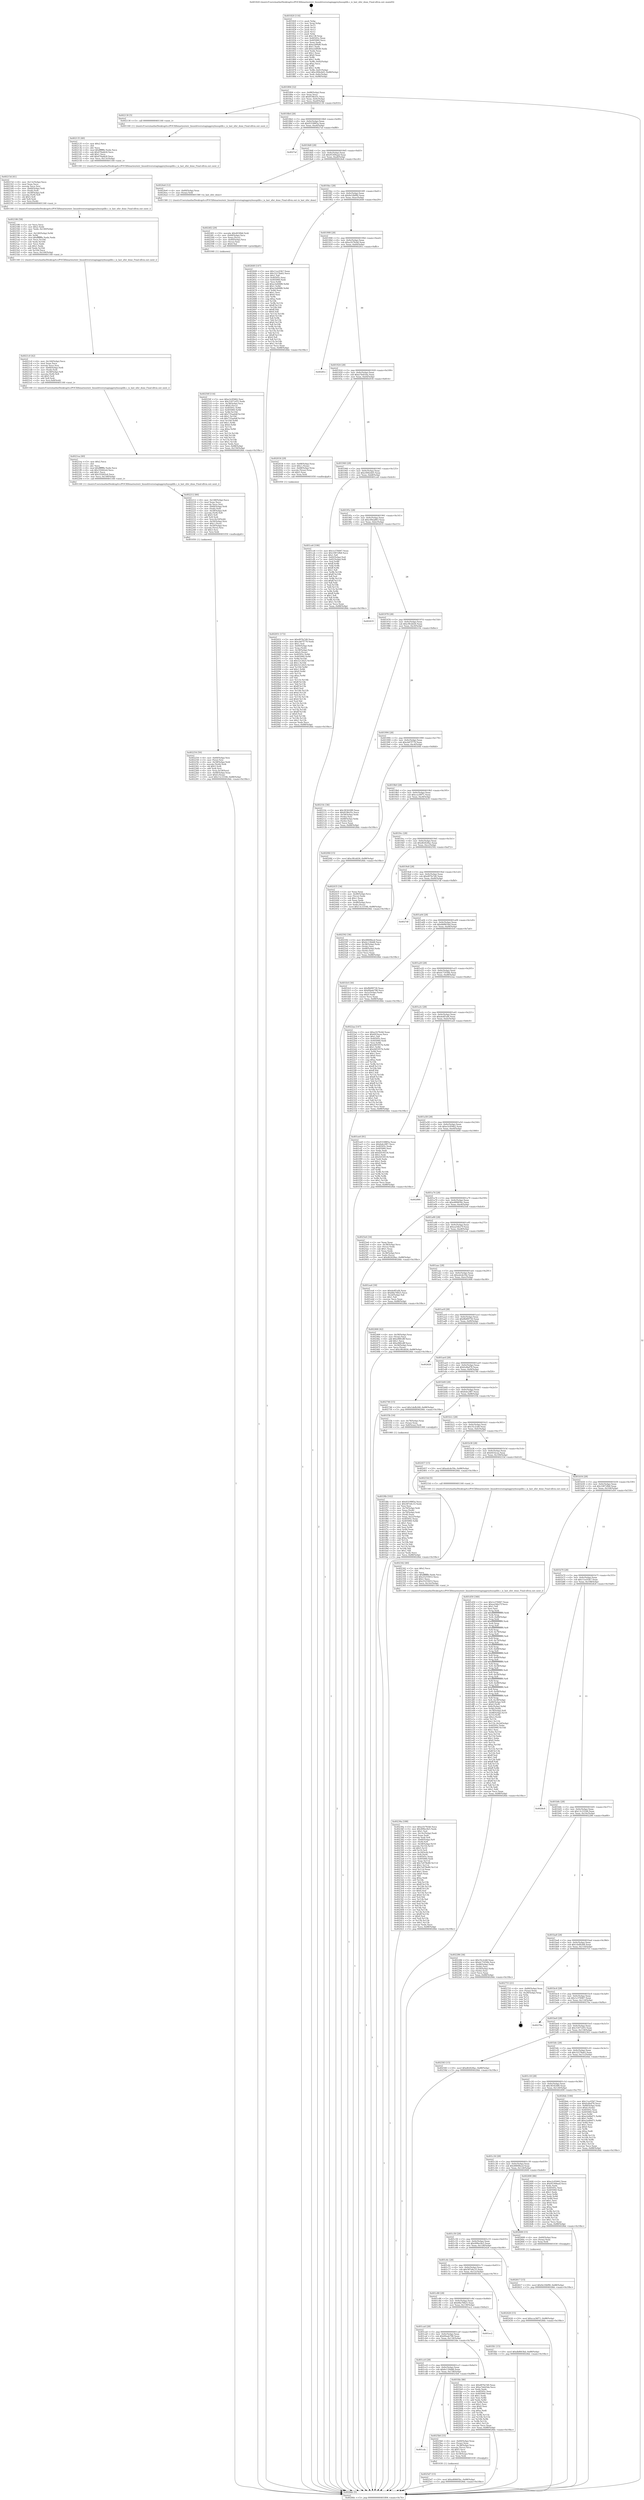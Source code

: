 digraph "0x401820" {
  label = "0x401820 (/mnt/c/Users/mathe/Desktop/tcc/POCII/binaries/extr_linuxdriversstaginggreybusspilib.c_is_last_xfer_done_Final-ollvm.out::main(0))"
  labelloc = "t"
  node[shape=record]

  Entry [label="",width=0.3,height=0.3,shape=circle,fillcolor=black,style=filled]
  "0x401894" [label="{
     0x401894 [32]\l
     | [instrs]\l
     &nbsp;&nbsp;0x401894 \<+6\>: mov -0x88(%rbp),%eax\l
     &nbsp;&nbsp;0x40189a \<+2\>: mov %eax,%ecx\l
     &nbsp;&nbsp;0x40189c \<+6\>: sub $0x819bcf3c,%ecx\l
     &nbsp;&nbsp;0x4018a2 \<+6\>: mov %eax,-0x9c(%rbp)\l
     &nbsp;&nbsp;0x4018a8 \<+6\>: mov %ecx,-0xa0(%rbp)\l
     &nbsp;&nbsp;0x4018ae \<+6\>: je 0000000000402130 \<main+0x910\>\l
  }"]
  "0x402130" [label="{
     0x402130 [5]\l
     | [instrs]\l
     &nbsp;&nbsp;0x402130 \<+5\>: call 0000000000401160 \<next_i\>\l
     | [calls]\l
     &nbsp;&nbsp;0x401160 \{1\} (/mnt/c/Users/mathe/Desktop/tcc/POCII/binaries/extr_linuxdriversstaginggreybusspilib.c_is_last_xfer_done_Final-ollvm.out::next_i)\l
  }"]
  "0x4018b4" [label="{
     0x4018b4 [28]\l
     | [instrs]\l
     &nbsp;&nbsp;0x4018b4 \<+5\>: jmp 00000000004018b9 \<main+0x99\>\l
     &nbsp;&nbsp;0x4018b9 \<+6\>: mov -0x9c(%rbp),%eax\l
     &nbsp;&nbsp;0x4018bf \<+5\>: sub $0x9310885a,%eax\l
     &nbsp;&nbsp;0x4018c4 \<+6\>: mov %eax,-0xa4(%rbp)\l
     &nbsp;&nbsp;0x4018ca \<+6\>: je 00000000004027af \<main+0xf8f\>\l
  }"]
  Exit [label="",width=0.3,height=0.3,shape=circle,fillcolor=black,style=filled,peripheries=2]
  "0x4027af" [label="{
     0x4027af\l
  }", style=dashed]
  "0x4018d0" [label="{
     0x4018d0 [28]\l
     | [instrs]\l
     &nbsp;&nbsp;0x4018d0 \<+5\>: jmp 00000000004018d5 \<main+0xb5\>\l
     &nbsp;&nbsp;0x4018d5 \<+6\>: mov -0x9c(%rbp),%eax\l
     &nbsp;&nbsp;0x4018db \<+5\>: sub $0x95309aad,%eax\l
     &nbsp;&nbsp;0x4018e0 \<+6\>: mov %eax,-0xa8(%rbp)\l
     &nbsp;&nbsp;0x4018e6 \<+6\>: je 00000000004024e6 \<main+0xcc6\>\l
  }"]
  "0x402617" [label="{
     0x402617 [15]\l
     | [instrs]\l
     &nbsp;&nbsp;0x402617 \<+10\>: movl $0x9e10bf90,-0x88(%rbp)\l
     &nbsp;&nbsp;0x402621 \<+5\>: jmp 00000000004028dc \<main+0x10bc\>\l
  }"]
  "0x4024e6" [label="{
     0x4024e6 [12]\l
     | [instrs]\l
     &nbsp;&nbsp;0x4024e6 \<+4\>: mov -0x60(%rbp),%rax\l
     &nbsp;&nbsp;0x4024ea \<+3\>: mov (%rax),%rdi\l
     &nbsp;&nbsp;0x4024ed \<+5\>: call 0000000000401580 \<is_last_xfer_done\>\l
     | [calls]\l
     &nbsp;&nbsp;0x401580 \{1\} (/mnt/c/Users/mathe/Desktop/tcc/POCII/binaries/extr_linuxdriversstaginggreybusspilib.c_is_last_xfer_done_Final-ollvm.out::is_last_xfer_done)\l
  }"]
  "0x4018ec" [label="{
     0x4018ec [28]\l
     | [instrs]\l
     &nbsp;&nbsp;0x4018ec \<+5\>: jmp 00000000004018f1 \<main+0xd1\>\l
     &nbsp;&nbsp;0x4018f1 \<+6\>: mov -0x9c(%rbp),%eax\l
     &nbsp;&nbsp;0x4018f7 \<+5\>: sub $0x9e10bf90,%eax\l
     &nbsp;&nbsp;0x4018fc \<+6\>: mov %eax,-0xac(%rbp)\l
     &nbsp;&nbsp;0x401902 \<+6\>: je 0000000000402649 \<main+0xe29\>\l
  }"]
  "0x4025d7" [label="{
     0x4025d7 [15]\l
     | [instrs]\l
     &nbsp;&nbsp;0x4025d7 \<+10\>: movl $0xe80665bc,-0x88(%rbp)\l
     &nbsp;&nbsp;0x4025e1 \<+5\>: jmp 00000000004028dc \<main+0x10bc\>\l
  }"]
  "0x402649" [label="{
     0x402649 [147]\l
     | [instrs]\l
     &nbsp;&nbsp;0x402649 \<+5\>: mov $0x11ec03b7,%eax\l
     &nbsp;&nbsp;0x40264e \<+5\>: mov $0x32278a62,%ecx\l
     &nbsp;&nbsp;0x402653 \<+2\>: mov $0x1,%dl\l
     &nbsp;&nbsp;0x402655 \<+7\>: mov 0x40505c,%esi\l
     &nbsp;&nbsp;0x40265c \<+7\>: mov 0x405060,%edi\l
     &nbsp;&nbsp;0x402663 \<+3\>: mov %esi,%r8d\l
     &nbsp;&nbsp;0x402666 \<+7\>: add $0xe3e608f6,%r8d\l
     &nbsp;&nbsp;0x40266d \<+4\>: sub $0x1,%r8d\l
     &nbsp;&nbsp;0x402671 \<+7\>: sub $0xe3e608f6,%r8d\l
     &nbsp;&nbsp;0x402678 \<+4\>: imul %r8d,%esi\l
     &nbsp;&nbsp;0x40267c \<+3\>: and $0x1,%esi\l
     &nbsp;&nbsp;0x40267f \<+3\>: cmp $0x0,%esi\l
     &nbsp;&nbsp;0x402682 \<+4\>: sete %r9b\l
     &nbsp;&nbsp;0x402686 \<+3\>: cmp $0xa,%edi\l
     &nbsp;&nbsp;0x402689 \<+4\>: setl %r10b\l
     &nbsp;&nbsp;0x40268d \<+3\>: mov %r9b,%r11b\l
     &nbsp;&nbsp;0x402690 \<+4\>: xor $0xff,%r11b\l
     &nbsp;&nbsp;0x402694 \<+3\>: mov %r10b,%bl\l
     &nbsp;&nbsp;0x402697 \<+3\>: xor $0xff,%bl\l
     &nbsp;&nbsp;0x40269a \<+3\>: xor $0x0,%dl\l
     &nbsp;&nbsp;0x40269d \<+3\>: mov %r11b,%r14b\l
     &nbsp;&nbsp;0x4026a0 \<+4\>: and $0x0,%r14b\l
     &nbsp;&nbsp;0x4026a4 \<+3\>: and %dl,%r9b\l
     &nbsp;&nbsp;0x4026a7 \<+3\>: mov %bl,%r15b\l
     &nbsp;&nbsp;0x4026aa \<+4\>: and $0x0,%r15b\l
     &nbsp;&nbsp;0x4026ae \<+3\>: and %dl,%r10b\l
     &nbsp;&nbsp;0x4026b1 \<+3\>: or %r9b,%r14b\l
     &nbsp;&nbsp;0x4026b4 \<+3\>: or %r10b,%r15b\l
     &nbsp;&nbsp;0x4026b7 \<+3\>: xor %r15b,%r14b\l
     &nbsp;&nbsp;0x4026ba \<+3\>: or %bl,%r11b\l
     &nbsp;&nbsp;0x4026bd \<+4\>: xor $0xff,%r11b\l
     &nbsp;&nbsp;0x4026c1 \<+3\>: or $0x0,%dl\l
     &nbsp;&nbsp;0x4026c4 \<+3\>: and %dl,%r11b\l
     &nbsp;&nbsp;0x4026c7 \<+3\>: or %r11b,%r14b\l
     &nbsp;&nbsp;0x4026ca \<+4\>: test $0x1,%r14b\l
     &nbsp;&nbsp;0x4026ce \<+3\>: cmovne %ecx,%eax\l
     &nbsp;&nbsp;0x4026d1 \<+6\>: mov %eax,-0x88(%rbp)\l
     &nbsp;&nbsp;0x4026d7 \<+5\>: jmp 00000000004028dc \<main+0x10bc\>\l
  }"]
  "0x401908" [label="{
     0x401908 [28]\l
     | [instrs]\l
     &nbsp;&nbsp;0x401908 \<+5\>: jmp 000000000040190d \<main+0xed\>\l
     &nbsp;&nbsp;0x40190d \<+6\>: mov -0x9c(%rbp),%eax\l
     &nbsp;&nbsp;0x401913 \<+5\>: sub $0xa1b79cb6,%eax\l
     &nbsp;&nbsp;0x401918 \<+6\>: mov %eax,-0xb0(%rbp)\l
     &nbsp;&nbsp;0x40191e \<+6\>: je 000000000040281c \<main+0xffc\>\l
  }"]
  "0x401cdc" [label="{
     0x401cdc\l
  }", style=dashed]
  "0x40281c" [label="{
     0x40281c\l
  }", style=dashed]
  "0x401924" [label="{
     0x401924 [28]\l
     | [instrs]\l
     &nbsp;&nbsp;0x401924 \<+5\>: jmp 0000000000401929 \<main+0x109\>\l
     &nbsp;&nbsp;0x401929 \<+6\>: mov -0x9c(%rbp),%eax\l
     &nbsp;&nbsp;0x40192f \<+5\>: sub $0xa7deb5da,%eax\l
     &nbsp;&nbsp;0x401934 \<+6\>: mov %eax,-0xb4(%rbp)\l
     &nbsp;&nbsp;0x40193a \<+6\>: je 0000000000402034 \<main+0x814\>\l
  }"]
  "0x4025b6" [label="{
     0x4025b6 [33]\l
     | [instrs]\l
     &nbsp;&nbsp;0x4025b6 \<+4\>: mov -0x60(%rbp),%rax\l
     &nbsp;&nbsp;0x4025ba \<+3\>: mov (%rax),%rax\l
     &nbsp;&nbsp;0x4025bd \<+4\>: mov -0x38(%rbp),%rcx\l
     &nbsp;&nbsp;0x4025c1 \<+3\>: movslq (%rcx),%rcx\l
     &nbsp;&nbsp;0x4025c4 \<+4\>: shl $0x5,%rcx\l
     &nbsp;&nbsp;0x4025c8 \<+3\>: add %rcx,%rax\l
     &nbsp;&nbsp;0x4025cb \<+4\>: mov 0x18(%rax),%rax\l
     &nbsp;&nbsp;0x4025cf \<+3\>: mov %rax,%rdi\l
     &nbsp;&nbsp;0x4025d2 \<+5\>: call 0000000000401030 \<free@plt\>\l
     | [calls]\l
     &nbsp;&nbsp;0x401030 \{1\} (unknown)\l
  }"]
  "0x402034" [label="{
     0x402034 [29]\l
     | [instrs]\l
     &nbsp;&nbsp;0x402034 \<+4\>: mov -0x68(%rbp),%rax\l
     &nbsp;&nbsp;0x402038 \<+6\>: movl $0x1,(%rax)\l
     &nbsp;&nbsp;0x40203e \<+4\>: mov -0x68(%rbp),%rax\l
     &nbsp;&nbsp;0x402042 \<+3\>: movslq (%rax),%rax\l
     &nbsp;&nbsp;0x402045 \<+4\>: shl $0x5,%rax\l
     &nbsp;&nbsp;0x402049 \<+3\>: mov %rax,%rdi\l
     &nbsp;&nbsp;0x40204c \<+5\>: call 0000000000401050 \<malloc@plt\>\l
     | [calls]\l
     &nbsp;&nbsp;0x401050 \{1\} (unknown)\l
  }"]
  "0x401940" [label="{
     0x401940 [28]\l
     | [instrs]\l
     &nbsp;&nbsp;0x401940 \<+5\>: jmp 0000000000401945 \<main+0x125\>\l
     &nbsp;&nbsp;0x401945 \<+6\>: mov -0x9c(%rbp),%eax\l
     &nbsp;&nbsp;0x40194b \<+5\>: sub $0xc094e4d5,%eax\l
     &nbsp;&nbsp;0x401950 \<+6\>: mov %eax,-0xb8(%rbp)\l
     &nbsp;&nbsp;0x401956 \<+6\>: je 0000000000401ce6 \<main+0x4c6\>\l
  }"]
  "0x40250f" [label="{
     0x40250f [116]\l
     | [instrs]\l
     &nbsp;&nbsp;0x40250f \<+5\>: mov $0xe3c95662,%esi\l
     &nbsp;&nbsp;0x402514 \<+5\>: mov $0x31871d55,%edx\l
     &nbsp;&nbsp;0x402519 \<+4\>: mov -0x38(%rbp),%rcx\l
     &nbsp;&nbsp;0x40251d \<+6\>: movl $0x0,(%rcx)\l
     &nbsp;&nbsp;0x402523 \<+8\>: mov 0x40505c,%r8d\l
     &nbsp;&nbsp;0x40252b \<+8\>: mov 0x405060,%r9d\l
     &nbsp;&nbsp;0x402533 \<+3\>: mov %r8d,%r10d\l
     &nbsp;&nbsp;0x402536 \<+7\>: add $0x735aa0df,%r10d\l
     &nbsp;&nbsp;0x40253d \<+4\>: sub $0x1,%r10d\l
     &nbsp;&nbsp;0x402541 \<+7\>: sub $0x735aa0df,%r10d\l
     &nbsp;&nbsp;0x402548 \<+4\>: imul %r10d,%r8d\l
     &nbsp;&nbsp;0x40254c \<+4\>: and $0x1,%r8d\l
     &nbsp;&nbsp;0x402550 \<+4\>: cmp $0x0,%r8d\l
     &nbsp;&nbsp;0x402554 \<+4\>: sete %r11b\l
     &nbsp;&nbsp;0x402558 \<+4\>: cmp $0xa,%r9d\l
     &nbsp;&nbsp;0x40255c \<+3\>: setl %bl\l
     &nbsp;&nbsp;0x40255f \<+3\>: mov %r11b,%r14b\l
     &nbsp;&nbsp;0x402562 \<+3\>: and %bl,%r14b\l
     &nbsp;&nbsp;0x402565 \<+3\>: xor %bl,%r11b\l
     &nbsp;&nbsp;0x402568 \<+3\>: or %r11b,%r14b\l
     &nbsp;&nbsp;0x40256b \<+4\>: test $0x1,%r14b\l
     &nbsp;&nbsp;0x40256f \<+3\>: cmovne %edx,%esi\l
     &nbsp;&nbsp;0x402572 \<+6\>: mov %esi,-0x88(%rbp)\l
     &nbsp;&nbsp;0x402578 \<+6\>: mov %eax,-0x150(%rbp)\l
     &nbsp;&nbsp;0x40257e \<+5\>: jmp 00000000004028dc \<main+0x10bc\>\l
  }"]
  "0x401ce6" [label="{
     0x401ce6 [106]\l
     | [instrs]\l
     &nbsp;&nbsp;0x401ce6 \<+5\>: mov $0x1e376067,%eax\l
     &nbsp;&nbsp;0x401ceb \<+5\>: mov $0x10872fb8,%ecx\l
     &nbsp;&nbsp;0x401cf0 \<+2\>: mov $0x1,%dl\l
     &nbsp;&nbsp;0x401cf2 \<+7\>: mov -0x82(%rbp),%sil\l
     &nbsp;&nbsp;0x401cf9 \<+7\>: mov -0x81(%rbp),%dil\l
     &nbsp;&nbsp;0x401d00 \<+3\>: mov %sil,%r8b\l
     &nbsp;&nbsp;0x401d03 \<+4\>: xor $0xff,%r8b\l
     &nbsp;&nbsp;0x401d07 \<+3\>: mov %dil,%r9b\l
     &nbsp;&nbsp;0x401d0a \<+4\>: xor $0xff,%r9b\l
     &nbsp;&nbsp;0x401d0e \<+3\>: xor $0x1,%dl\l
     &nbsp;&nbsp;0x401d11 \<+3\>: mov %r8b,%r10b\l
     &nbsp;&nbsp;0x401d14 \<+4\>: and $0xff,%r10b\l
     &nbsp;&nbsp;0x401d18 \<+3\>: and %dl,%sil\l
     &nbsp;&nbsp;0x401d1b \<+3\>: mov %r9b,%r11b\l
     &nbsp;&nbsp;0x401d1e \<+4\>: and $0xff,%r11b\l
     &nbsp;&nbsp;0x401d22 \<+3\>: and %dl,%dil\l
     &nbsp;&nbsp;0x401d25 \<+3\>: or %sil,%r10b\l
     &nbsp;&nbsp;0x401d28 \<+3\>: or %dil,%r11b\l
     &nbsp;&nbsp;0x401d2b \<+3\>: xor %r11b,%r10b\l
     &nbsp;&nbsp;0x401d2e \<+3\>: or %r9b,%r8b\l
     &nbsp;&nbsp;0x401d31 \<+4\>: xor $0xff,%r8b\l
     &nbsp;&nbsp;0x401d35 \<+3\>: or $0x1,%dl\l
     &nbsp;&nbsp;0x401d38 \<+3\>: and %dl,%r8b\l
     &nbsp;&nbsp;0x401d3b \<+3\>: or %r8b,%r10b\l
     &nbsp;&nbsp;0x401d3e \<+4\>: test $0x1,%r10b\l
     &nbsp;&nbsp;0x401d42 \<+3\>: cmovne %ecx,%eax\l
     &nbsp;&nbsp;0x401d45 \<+6\>: mov %eax,-0x88(%rbp)\l
     &nbsp;&nbsp;0x401d4b \<+5\>: jmp 00000000004028dc \<main+0x10bc\>\l
  }"]
  "0x40195c" [label="{
     0x40195c [28]\l
     | [instrs]\l
     &nbsp;&nbsp;0x40195c \<+5\>: jmp 0000000000401961 \<main+0x141\>\l
     &nbsp;&nbsp;0x401961 \<+6\>: mov -0x9c(%rbp),%eax\l
     &nbsp;&nbsp;0x401967 \<+5\>: sub $0xc09ea883,%eax\l
     &nbsp;&nbsp;0x40196c \<+6\>: mov %eax,-0xbc(%rbp)\l
     &nbsp;&nbsp;0x401972 \<+6\>: je 0000000000402635 \<main+0xe15\>\l
  }"]
  "0x4028dc" [label="{
     0x4028dc [5]\l
     | [instrs]\l
     &nbsp;&nbsp;0x4028dc \<+5\>: jmp 0000000000401894 \<main+0x74\>\l
  }"]
  "0x401820" [label="{
     0x401820 [116]\l
     | [instrs]\l
     &nbsp;&nbsp;0x401820 \<+1\>: push %rbp\l
     &nbsp;&nbsp;0x401821 \<+3\>: mov %rsp,%rbp\l
     &nbsp;&nbsp;0x401824 \<+2\>: push %r15\l
     &nbsp;&nbsp;0x401826 \<+2\>: push %r14\l
     &nbsp;&nbsp;0x401828 \<+2\>: push %r13\l
     &nbsp;&nbsp;0x40182a \<+2\>: push %r12\l
     &nbsp;&nbsp;0x40182c \<+1\>: push %rbx\l
     &nbsp;&nbsp;0x40182d \<+7\>: sub $0x138,%rsp\l
     &nbsp;&nbsp;0x401834 \<+7\>: mov 0x40505c,%eax\l
     &nbsp;&nbsp;0x40183b \<+7\>: mov 0x405060,%ecx\l
     &nbsp;&nbsp;0x401842 \<+2\>: mov %eax,%edx\l
     &nbsp;&nbsp;0x401844 \<+6\>: sub $0xe2df4d6,%edx\l
     &nbsp;&nbsp;0x40184a \<+3\>: sub $0x1,%edx\l
     &nbsp;&nbsp;0x40184d \<+6\>: add $0xe2df4d6,%edx\l
     &nbsp;&nbsp;0x401853 \<+3\>: imul %edx,%eax\l
     &nbsp;&nbsp;0x401856 \<+3\>: and $0x1,%eax\l
     &nbsp;&nbsp;0x401859 \<+3\>: cmp $0x0,%eax\l
     &nbsp;&nbsp;0x40185c \<+4\>: sete %r8b\l
     &nbsp;&nbsp;0x401860 \<+4\>: and $0x1,%r8b\l
     &nbsp;&nbsp;0x401864 \<+7\>: mov %r8b,-0x82(%rbp)\l
     &nbsp;&nbsp;0x40186b \<+3\>: cmp $0xa,%ecx\l
     &nbsp;&nbsp;0x40186e \<+4\>: setl %r8b\l
     &nbsp;&nbsp;0x401872 \<+4\>: and $0x1,%r8b\l
     &nbsp;&nbsp;0x401876 \<+7\>: mov %r8b,-0x81(%rbp)\l
     &nbsp;&nbsp;0x40187d \<+10\>: movl $0xc094e4d5,-0x88(%rbp)\l
     &nbsp;&nbsp;0x401887 \<+6\>: mov %edi,-0x8c(%rbp)\l
     &nbsp;&nbsp;0x40188d \<+7\>: mov %rsi,-0x98(%rbp)\l
  }"]
  "0x4024f2" [label="{
     0x4024f2 [29]\l
     | [instrs]\l
     &nbsp;&nbsp;0x4024f2 \<+10\>: movabs $0x4030b6,%rdi\l
     &nbsp;&nbsp;0x4024fc \<+4\>: mov -0x40(%rbp),%rcx\l
     &nbsp;&nbsp;0x402500 \<+2\>: mov %eax,(%rcx)\l
     &nbsp;&nbsp;0x402502 \<+4\>: mov -0x40(%rbp),%rcx\l
     &nbsp;&nbsp;0x402506 \<+2\>: mov (%rcx),%esi\l
     &nbsp;&nbsp;0x402508 \<+2\>: mov $0x0,%al\l
     &nbsp;&nbsp;0x40250a \<+5\>: call 0000000000401040 \<printf@plt\>\l
     | [calls]\l
     &nbsp;&nbsp;0x401040 \{1\} (unknown)\l
  }"]
  "0x402635" [label="{
     0x402635\l
  }", style=dashed]
  "0x401978" [label="{
     0x401978 [28]\l
     | [instrs]\l
     &nbsp;&nbsp;0x401978 \<+5\>: jmp 000000000040197d \<main+0x15d\>\l
     &nbsp;&nbsp;0x40197d \<+6\>: mov -0x9c(%rbp),%eax\l
     &nbsp;&nbsp;0x401983 \<+5\>: sub $0xc9fcdd26,%eax\l
     &nbsp;&nbsp;0x401988 \<+6\>: mov %eax,-0xc0(%rbp)\l
     &nbsp;&nbsp;0x40198e \<+6\>: je 000000000040210c \<main+0x8ec\>\l
  }"]
  "0x40236a" [label="{
     0x40236a [188]\l
     | [instrs]\l
     &nbsp;&nbsp;0x40236a \<+5\>: mov $0xa1b79cb6,%ecx\l
     &nbsp;&nbsp;0x40236f \<+5\>: mov $0x499ec9e5,%edx\l
     &nbsp;&nbsp;0x402374 \<+3\>: mov $0x1,%sil\l
     &nbsp;&nbsp;0x402377 \<+6\>: mov -0x14c(%rbp),%edi\l
     &nbsp;&nbsp;0x40237d \<+3\>: imul %eax,%edi\l
     &nbsp;&nbsp;0x402380 \<+3\>: movslq %edi,%r8\l
     &nbsp;&nbsp;0x402383 \<+4\>: mov -0x60(%rbp),%r9\l
     &nbsp;&nbsp;0x402387 \<+3\>: mov (%r9),%r9\l
     &nbsp;&nbsp;0x40238a \<+4\>: mov -0x58(%rbp),%r10\l
     &nbsp;&nbsp;0x40238e \<+3\>: movslq (%r10),%r10\l
     &nbsp;&nbsp;0x402391 \<+4\>: shl $0x5,%r10\l
     &nbsp;&nbsp;0x402395 \<+3\>: add %r10,%r9\l
     &nbsp;&nbsp;0x402398 \<+4\>: mov 0x18(%r9),%r9\l
     &nbsp;&nbsp;0x40239c \<+3\>: mov %r8,(%r9)\l
     &nbsp;&nbsp;0x40239f \<+7\>: mov 0x40505c,%eax\l
     &nbsp;&nbsp;0x4023a6 \<+7\>: mov 0x405060,%edi\l
     &nbsp;&nbsp;0x4023ad \<+3\>: mov %eax,%r11d\l
     &nbsp;&nbsp;0x4023b0 \<+7\>: add $0x7e078e80,%r11d\l
     &nbsp;&nbsp;0x4023b7 \<+4\>: sub $0x1,%r11d\l
     &nbsp;&nbsp;0x4023bb \<+7\>: sub $0x7e078e80,%r11d\l
     &nbsp;&nbsp;0x4023c2 \<+4\>: imul %r11d,%eax\l
     &nbsp;&nbsp;0x4023c6 \<+3\>: and $0x1,%eax\l
     &nbsp;&nbsp;0x4023c9 \<+3\>: cmp $0x0,%eax\l
     &nbsp;&nbsp;0x4023cc \<+3\>: sete %bl\l
     &nbsp;&nbsp;0x4023cf \<+3\>: cmp $0xa,%edi\l
     &nbsp;&nbsp;0x4023d2 \<+4\>: setl %r14b\l
     &nbsp;&nbsp;0x4023d6 \<+3\>: mov %bl,%r15b\l
     &nbsp;&nbsp;0x4023d9 \<+4\>: xor $0xff,%r15b\l
     &nbsp;&nbsp;0x4023dd \<+3\>: mov %r14b,%r12b\l
     &nbsp;&nbsp;0x4023e0 \<+4\>: xor $0xff,%r12b\l
     &nbsp;&nbsp;0x4023e4 \<+4\>: xor $0x0,%sil\l
     &nbsp;&nbsp;0x4023e8 \<+3\>: mov %r15b,%r13b\l
     &nbsp;&nbsp;0x4023eb \<+4\>: and $0x0,%r13b\l
     &nbsp;&nbsp;0x4023ef \<+3\>: and %sil,%bl\l
     &nbsp;&nbsp;0x4023f2 \<+3\>: mov %r12b,%al\l
     &nbsp;&nbsp;0x4023f5 \<+2\>: and $0x0,%al\l
     &nbsp;&nbsp;0x4023f7 \<+3\>: and %sil,%r14b\l
     &nbsp;&nbsp;0x4023fa \<+3\>: or %bl,%r13b\l
     &nbsp;&nbsp;0x4023fd \<+3\>: or %r14b,%al\l
     &nbsp;&nbsp;0x402400 \<+3\>: xor %al,%r13b\l
     &nbsp;&nbsp;0x402403 \<+3\>: or %r12b,%r15b\l
     &nbsp;&nbsp;0x402406 \<+4\>: xor $0xff,%r15b\l
     &nbsp;&nbsp;0x40240a \<+4\>: or $0x0,%sil\l
     &nbsp;&nbsp;0x40240e \<+3\>: and %sil,%r15b\l
     &nbsp;&nbsp;0x402411 \<+3\>: or %r15b,%r13b\l
     &nbsp;&nbsp;0x402414 \<+4\>: test $0x1,%r13b\l
     &nbsp;&nbsp;0x402418 \<+3\>: cmovne %edx,%ecx\l
     &nbsp;&nbsp;0x40241b \<+6\>: mov %ecx,-0x88(%rbp)\l
     &nbsp;&nbsp;0x402421 \<+5\>: jmp 00000000004028dc \<main+0x10bc\>\l
  }"]
  "0x40210c" [label="{
     0x40210c [36]\l
     | [instrs]\l
     &nbsp;&nbsp;0x40210c \<+5\>: mov $0x383420f0,%eax\l
     &nbsp;&nbsp;0x402111 \<+5\>: mov $0x819bcf3c,%ecx\l
     &nbsp;&nbsp;0x402116 \<+4\>: mov -0x58(%rbp),%rdx\l
     &nbsp;&nbsp;0x40211a \<+2\>: mov (%rdx),%esi\l
     &nbsp;&nbsp;0x40211c \<+4\>: mov -0x68(%rbp),%rdx\l
     &nbsp;&nbsp;0x402120 \<+2\>: cmp (%rdx),%esi\l
     &nbsp;&nbsp;0x402122 \<+3\>: cmovl %ecx,%eax\l
     &nbsp;&nbsp;0x402125 \<+6\>: mov %eax,-0x88(%rbp)\l
     &nbsp;&nbsp;0x40212b \<+5\>: jmp 00000000004028dc \<main+0x10bc\>\l
  }"]
  "0x401994" [label="{
     0x401994 [28]\l
     | [instrs]\l
     &nbsp;&nbsp;0x401994 \<+5\>: jmp 0000000000401999 \<main+0x179\>\l
     &nbsp;&nbsp;0x401999 \<+6\>: mov -0x9c(%rbp),%eax\l
     &nbsp;&nbsp;0x40199f \<+5\>: sub $0xcb67f779,%eax\l
     &nbsp;&nbsp;0x4019a4 \<+6\>: mov %eax,-0xc4(%rbp)\l
     &nbsp;&nbsp;0x4019aa \<+6\>: je 00000000004020fd \<main+0x8dd\>\l
  }"]
  "0x402342" [label="{
     0x402342 [40]\l
     | [instrs]\l
     &nbsp;&nbsp;0x402342 \<+5\>: mov $0x2,%ecx\l
     &nbsp;&nbsp;0x402347 \<+1\>: cltd\l
     &nbsp;&nbsp;0x402348 \<+2\>: idiv %ecx\l
     &nbsp;&nbsp;0x40234a \<+6\>: imul $0xfffffffe,%edx,%ecx\l
     &nbsp;&nbsp;0x402350 \<+6\>: add $0x25255653,%ecx\l
     &nbsp;&nbsp;0x402356 \<+3\>: add $0x1,%ecx\l
     &nbsp;&nbsp;0x402359 \<+6\>: sub $0x25255653,%ecx\l
     &nbsp;&nbsp;0x40235f \<+6\>: mov %ecx,-0x14c(%rbp)\l
     &nbsp;&nbsp;0x402365 \<+5\>: call 0000000000401160 \<next_i\>\l
     | [calls]\l
     &nbsp;&nbsp;0x401160 \{1\} (/mnt/c/Users/mathe/Desktop/tcc/POCII/binaries/extr_linuxdriversstaginggreybusspilib.c_is_last_xfer_done_Final-ollvm.out::next_i)\l
  }"]
  "0x4020fd" [label="{
     0x4020fd [15]\l
     | [instrs]\l
     &nbsp;&nbsp;0x4020fd \<+10\>: movl $0xc9fcdd26,-0x88(%rbp)\l
     &nbsp;&nbsp;0x402107 \<+5\>: jmp 00000000004028dc \<main+0x10bc\>\l
  }"]
  "0x4019b0" [label="{
     0x4019b0 [28]\l
     | [instrs]\l
     &nbsp;&nbsp;0x4019b0 \<+5\>: jmp 00000000004019b5 \<main+0x195\>\l
     &nbsp;&nbsp;0x4019b5 \<+6\>: mov -0x9c(%rbp),%eax\l
     &nbsp;&nbsp;0x4019bb \<+5\>: sub $0xcca36f71,%eax\l
     &nbsp;&nbsp;0x4019c0 \<+6\>: mov %eax,-0xc8(%rbp)\l
     &nbsp;&nbsp;0x4019c6 \<+6\>: je 0000000000402435 \<main+0xc15\>\l
  }"]
  "0x402254" [label="{
     0x402254 [50]\l
     | [instrs]\l
     &nbsp;&nbsp;0x402254 \<+4\>: mov -0x60(%rbp),%rsi\l
     &nbsp;&nbsp;0x402258 \<+3\>: mov (%rsi),%rsi\l
     &nbsp;&nbsp;0x40225b \<+4\>: mov -0x58(%rbp),%rdi\l
     &nbsp;&nbsp;0x40225f \<+3\>: movslq (%rdi),%rdi\l
     &nbsp;&nbsp;0x402262 \<+4\>: shl $0x5,%rdi\l
     &nbsp;&nbsp;0x402266 \<+3\>: add %rdi,%rsi\l
     &nbsp;&nbsp;0x402269 \<+4\>: mov %rax,0x18(%rsi)\l
     &nbsp;&nbsp;0x40226d \<+4\>: mov -0x48(%rbp),%rax\l
     &nbsp;&nbsp;0x402271 \<+6\>: movl $0x0,(%rax)\l
     &nbsp;&nbsp;0x402277 \<+10\>: movl $0x13c33166,-0x88(%rbp)\l
     &nbsp;&nbsp;0x402281 \<+5\>: jmp 00000000004028dc \<main+0x10bc\>\l
  }"]
  "0x402435" [label="{
     0x402435 [34]\l
     | [instrs]\l
     &nbsp;&nbsp;0x402435 \<+2\>: xor %eax,%eax\l
     &nbsp;&nbsp;0x402437 \<+4\>: mov -0x48(%rbp),%rcx\l
     &nbsp;&nbsp;0x40243b \<+2\>: mov (%rcx),%edx\l
     &nbsp;&nbsp;0x40243d \<+3\>: sub $0x1,%eax\l
     &nbsp;&nbsp;0x402440 \<+2\>: sub %eax,%edx\l
     &nbsp;&nbsp;0x402442 \<+4\>: mov -0x48(%rbp),%rcx\l
     &nbsp;&nbsp;0x402446 \<+2\>: mov %edx,(%rcx)\l
     &nbsp;&nbsp;0x402448 \<+10\>: movl $0x13c33166,-0x88(%rbp)\l
     &nbsp;&nbsp;0x402452 \<+5\>: jmp 00000000004028dc \<main+0x10bc\>\l
  }"]
  "0x4019cc" [label="{
     0x4019cc [28]\l
     | [instrs]\l
     &nbsp;&nbsp;0x4019cc \<+5\>: jmp 00000000004019d1 \<main+0x1b1\>\l
     &nbsp;&nbsp;0x4019d1 \<+6\>: mov -0x9c(%rbp),%eax\l
     &nbsp;&nbsp;0x4019d7 \<+5\>: sub $0xd62628ac,%eax\l
     &nbsp;&nbsp;0x4019dc \<+6\>: mov %eax,-0xcc(%rbp)\l
     &nbsp;&nbsp;0x4019e2 \<+6\>: je 0000000000402592 \<main+0xd72\>\l
  }"]
  "0x402212" [label="{
     0x402212 [66]\l
     | [instrs]\l
     &nbsp;&nbsp;0x402212 \<+6\>: mov -0x148(%rbp),%ecx\l
     &nbsp;&nbsp;0x402218 \<+3\>: imul %eax,%ecx\l
     &nbsp;&nbsp;0x40221b \<+3\>: movslq %ecx,%rsi\l
     &nbsp;&nbsp;0x40221e \<+4\>: mov -0x60(%rbp),%rdi\l
     &nbsp;&nbsp;0x402222 \<+3\>: mov (%rdi),%rdi\l
     &nbsp;&nbsp;0x402225 \<+4\>: mov -0x58(%rbp),%r8\l
     &nbsp;&nbsp;0x402229 \<+3\>: movslq (%r8),%r8\l
     &nbsp;&nbsp;0x40222c \<+4\>: shl $0x5,%r8\l
     &nbsp;&nbsp;0x402230 \<+3\>: add %r8,%rdi\l
     &nbsp;&nbsp;0x402233 \<+4\>: mov %rsi,0x10(%rdi)\l
     &nbsp;&nbsp;0x402237 \<+4\>: mov -0x50(%rbp),%rsi\l
     &nbsp;&nbsp;0x40223b \<+6\>: movl $0x1,(%rsi)\l
     &nbsp;&nbsp;0x402241 \<+4\>: mov -0x50(%rbp),%rsi\l
     &nbsp;&nbsp;0x402245 \<+3\>: movslq (%rsi),%rsi\l
     &nbsp;&nbsp;0x402248 \<+4\>: shl $0x3,%rsi\l
     &nbsp;&nbsp;0x40224c \<+3\>: mov %rsi,%rdi\l
     &nbsp;&nbsp;0x40224f \<+5\>: call 0000000000401050 \<malloc@plt\>\l
     | [calls]\l
     &nbsp;&nbsp;0x401050 \{1\} (unknown)\l
  }"]
  "0x402592" [label="{
     0x402592 [36]\l
     | [instrs]\l
     &nbsp;&nbsp;0x402592 \<+5\>: mov $0x48608ecd,%eax\l
     &nbsp;&nbsp;0x402597 \<+5\>: mov $0x6c130dd6,%ecx\l
     &nbsp;&nbsp;0x40259c \<+4\>: mov -0x38(%rbp),%rdx\l
     &nbsp;&nbsp;0x4025a0 \<+2\>: mov (%rdx),%esi\l
     &nbsp;&nbsp;0x4025a2 \<+4\>: mov -0x68(%rbp),%rdx\l
     &nbsp;&nbsp;0x4025a6 \<+2\>: cmp (%rdx),%esi\l
     &nbsp;&nbsp;0x4025a8 \<+3\>: cmovl %ecx,%eax\l
     &nbsp;&nbsp;0x4025ab \<+6\>: mov %eax,-0x88(%rbp)\l
     &nbsp;&nbsp;0x4025b1 \<+5\>: jmp 00000000004028dc \<main+0x10bc\>\l
  }"]
  "0x4019e8" [label="{
     0x4019e8 [28]\l
     | [instrs]\l
     &nbsp;&nbsp;0x4019e8 \<+5\>: jmp 00000000004019ed \<main+0x1cd\>\l
     &nbsp;&nbsp;0x4019ed \<+6\>: mov -0x9c(%rbp),%eax\l
     &nbsp;&nbsp;0x4019f3 \<+5\>: sub $0xd97fa7d0,%eax\l
     &nbsp;&nbsp;0x4019f8 \<+6\>: mov %eax,-0xd0(%rbp)\l
     &nbsp;&nbsp;0x4019fe \<+6\>: je 00000000004027df \<main+0xfbf\>\l
  }"]
  "0x4021ea" [label="{
     0x4021ea [40]\l
     | [instrs]\l
     &nbsp;&nbsp;0x4021ea \<+5\>: mov $0x2,%ecx\l
     &nbsp;&nbsp;0x4021ef \<+1\>: cltd\l
     &nbsp;&nbsp;0x4021f0 \<+2\>: idiv %ecx\l
     &nbsp;&nbsp;0x4021f2 \<+6\>: imul $0xfffffffe,%edx,%ecx\l
     &nbsp;&nbsp;0x4021f8 \<+6\>: sub $0x1f2442e4,%ecx\l
     &nbsp;&nbsp;0x4021fe \<+3\>: add $0x1,%ecx\l
     &nbsp;&nbsp;0x402201 \<+6\>: add $0x1f2442e4,%ecx\l
     &nbsp;&nbsp;0x402207 \<+6\>: mov %ecx,-0x148(%rbp)\l
     &nbsp;&nbsp;0x40220d \<+5\>: call 0000000000401160 \<next_i\>\l
     | [calls]\l
     &nbsp;&nbsp;0x401160 \{1\} (/mnt/c/Users/mathe/Desktop/tcc/POCII/binaries/extr_linuxdriversstaginggreybusspilib.c_is_last_xfer_done_Final-ollvm.out::next_i)\l
  }"]
  "0x4027df" [label="{
     0x4027df\l
  }", style=dashed]
  "0x401a04" [label="{
     0x401a04 [28]\l
     | [instrs]\l
     &nbsp;&nbsp;0x401a04 \<+5\>: jmp 0000000000401a09 \<main+0x1e9\>\l
     &nbsp;&nbsp;0x401a09 \<+6\>: mov -0x9c(%rbp),%eax\l
     &nbsp;&nbsp;0x401a0f \<+5\>: sub $0xdbf663bd,%eax\l
     &nbsp;&nbsp;0x401a14 \<+6\>: mov %eax,-0xd4(%rbp)\l
     &nbsp;&nbsp;0x401a1a \<+6\>: je 0000000000401fc0 \<main+0x7a0\>\l
  }"]
  "0x4021c0" [label="{
     0x4021c0 [42]\l
     | [instrs]\l
     &nbsp;&nbsp;0x4021c0 \<+6\>: mov -0x144(%rbp),%ecx\l
     &nbsp;&nbsp;0x4021c6 \<+3\>: imul %eax,%ecx\l
     &nbsp;&nbsp;0x4021c9 \<+3\>: movslq %ecx,%rsi\l
     &nbsp;&nbsp;0x4021cc \<+4\>: mov -0x60(%rbp),%rdi\l
     &nbsp;&nbsp;0x4021d0 \<+3\>: mov (%rdi),%rdi\l
     &nbsp;&nbsp;0x4021d3 \<+4\>: mov -0x58(%rbp),%r8\l
     &nbsp;&nbsp;0x4021d7 \<+3\>: movslq (%r8),%r8\l
     &nbsp;&nbsp;0x4021da \<+4\>: shl $0x5,%r8\l
     &nbsp;&nbsp;0x4021de \<+3\>: add %r8,%rdi\l
     &nbsp;&nbsp;0x4021e1 \<+4\>: mov %rsi,0x8(%rdi)\l
     &nbsp;&nbsp;0x4021e5 \<+5\>: call 0000000000401160 \<next_i\>\l
     | [calls]\l
     &nbsp;&nbsp;0x401160 \{1\} (/mnt/c/Users/mathe/Desktop/tcc/POCII/binaries/extr_linuxdriversstaginggreybusspilib.c_is_last_xfer_done_Final-ollvm.out::next_i)\l
  }"]
  "0x401fc0" [label="{
     0x401fc0 [30]\l
     | [instrs]\l
     &nbsp;&nbsp;0x401fc0 \<+5\>: mov $0xf8d99730,%eax\l
     &nbsp;&nbsp;0x401fc5 \<+5\>: mov $0x69aab798,%ecx\l
     &nbsp;&nbsp;0x401fca \<+3\>: mov -0x2c(%rbp),%edx\l
     &nbsp;&nbsp;0x401fcd \<+3\>: cmp $0x0,%edx\l
     &nbsp;&nbsp;0x401fd0 \<+3\>: cmove %ecx,%eax\l
     &nbsp;&nbsp;0x401fd3 \<+6\>: mov %eax,-0x88(%rbp)\l
     &nbsp;&nbsp;0x401fd9 \<+5\>: jmp 00000000004028dc \<main+0x10bc\>\l
  }"]
  "0x401a20" [label="{
     0x401a20 [28]\l
     | [instrs]\l
     &nbsp;&nbsp;0x401a20 \<+5\>: jmp 0000000000401a25 \<main+0x205\>\l
     &nbsp;&nbsp;0x401a25 \<+6\>: mov -0x9c(%rbp),%eax\l
     &nbsp;&nbsp;0x401a2b \<+5\>: sub $0xdc71656b,%eax\l
     &nbsp;&nbsp;0x401a30 \<+6\>: mov %eax,-0xd8(%rbp)\l
     &nbsp;&nbsp;0x401a36 \<+6\>: je 00000000004022aa \<main+0xa8a\>\l
  }"]
  "0x402186" [label="{
     0x402186 [58]\l
     | [instrs]\l
     &nbsp;&nbsp;0x402186 \<+2\>: xor %ecx,%ecx\l
     &nbsp;&nbsp;0x402188 \<+5\>: mov $0x2,%edx\l
     &nbsp;&nbsp;0x40218d \<+6\>: mov %edx,-0x140(%rbp)\l
     &nbsp;&nbsp;0x402193 \<+1\>: cltd\l
     &nbsp;&nbsp;0x402194 \<+7\>: mov -0x140(%rbp),%r9d\l
     &nbsp;&nbsp;0x40219b \<+3\>: idiv %r9d\l
     &nbsp;&nbsp;0x40219e \<+6\>: imul $0xfffffffe,%edx,%edx\l
     &nbsp;&nbsp;0x4021a4 \<+3\>: mov %ecx,%r10d\l
     &nbsp;&nbsp;0x4021a7 \<+3\>: sub %edx,%r10d\l
     &nbsp;&nbsp;0x4021aa \<+2\>: mov %ecx,%edx\l
     &nbsp;&nbsp;0x4021ac \<+3\>: sub $0x1,%edx\l
     &nbsp;&nbsp;0x4021af \<+3\>: add %edx,%r10d\l
     &nbsp;&nbsp;0x4021b2 \<+3\>: sub %r10d,%ecx\l
     &nbsp;&nbsp;0x4021b5 \<+6\>: mov %ecx,-0x144(%rbp)\l
     &nbsp;&nbsp;0x4021bb \<+5\>: call 0000000000401160 \<next_i\>\l
     | [calls]\l
     &nbsp;&nbsp;0x401160 \{1\} (/mnt/c/Users/mathe/Desktop/tcc/POCII/binaries/extr_linuxdriversstaginggreybusspilib.c_is_last_xfer_done_Final-ollvm.out::next_i)\l
  }"]
  "0x4022aa" [label="{
     0x4022aa [147]\l
     | [instrs]\l
     &nbsp;&nbsp;0x4022aa \<+5\>: mov $0xa1b79cb6,%eax\l
     &nbsp;&nbsp;0x4022af \<+5\>: mov $0x641bcea,%ecx\l
     &nbsp;&nbsp;0x4022b4 \<+2\>: mov $0x1,%dl\l
     &nbsp;&nbsp;0x4022b6 \<+7\>: mov 0x40505c,%esi\l
     &nbsp;&nbsp;0x4022bd \<+7\>: mov 0x405060,%edi\l
     &nbsp;&nbsp;0x4022c4 \<+3\>: mov %esi,%r8d\l
     &nbsp;&nbsp;0x4022c7 \<+7\>: add $0x44f1957b,%r8d\l
     &nbsp;&nbsp;0x4022ce \<+4\>: sub $0x1,%r8d\l
     &nbsp;&nbsp;0x4022d2 \<+7\>: sub $0x44f1957b,%r8d\l
     &nbsp;&nbsp;0x4022d9 \<+4\>: imul %r8d,%esi\l
     &nbsp;&nbsp;0x4022dd \<+3\>: and $0x1,%esi\l
     &nbsp;&nbsp;0x4022e0 \<+3\>: cmp $0x0,%esi\l
     &nbsp;&nbsp;0x4022e3 \<+4\>: sete %r9b\l
     &nbsp;&nbsp;0x4022e7 \<+3\>: cmp $0xa,%edi\l
     &nbsp;&nbsp;0x4022ea \<+4\>: setl %r10b\l
     &nbsp;&nbsp;0x4022ee \<+3\>: mov %r9b,%r11b\l
     &nbsp;&nbsp;0x4022f1 \<+4\>: xor $0xff,%r11b\l
     &nbsp;&nbsp;0x4022f5 \<+3\>: mov %r10b,%bl\l
     &nbsp;&nbsp;0x4022f8 \<+3\>: xor $0xff,%bl\l
     &nbsp;&nbsp;0x4022fb \<+3\>: xor $0x1,%dl\l
     &nbsp;&nbsp;0x4022fe \<+3\>: mov %r11b,%r14b\l
     &nbsp;&nbsp;0x402301 \<+4\>: and $0xff,%r14b\l
     &nbsp;&nbsp;0x402305 \<+3\>: and %dl,%r9b\l
     &nbsp;&nbsp;0x402308 \<+3\>: mov %bl,%r15b\l
     &nbsp;&nbsp;0x40230b \<+4\>: and $0xff,%r15b\l
     &nbsp;&nbsp;0x40230f \<+3\>: and %dl,%r10b\l
     &nbsp;&nbsp;0x402312 \<+3\>: or %r9b,%r14b\l
     &nbsp;&nbsp;0x402315 \<+3\>: or %r10b,%r15b\l
     &nbsp;&nbsp;0x402318 \<+3\>: xor %r15b,%r14b\l
     &nbsp;&nbsp;0x40231b \<+3\>: or %bl,%r11b\l
     &nbsp;&nbsp;0x40231e \<+4\>: xor $0xff,%r11b\l
     &nbsp;&nbsp;0x402322 \<+3\>: or $0x1,%dl\l
     &nbsp;&nbsp;0x402325 \<+3\>: and %dl,%r11b\l
     &nbsp;&nbsp;0x402328 \<+3\>: or %r11b,%r14b\l
     &nbsp;&nbsp;0x40232b \<+4\>: test $0x1,%r14b\l
     &nbsp;&nbsp;0x40232f \<+3\>: cmovne %ecx,%eax\l
     &nbsp;&nbsp;0x402332 \<+6\>: mov %eax,-0x88(%rbp)\l
     &nbsp;&nbsp;0x402338 \<+5\>: jmp 00000000004028dc \<main+0x10bc\>\l
  }"]
  "0x401a3c" [label="{
     0x401a3c [28]\l
     | [instrs]\l
     &nbsp;&nbsp;0x401a3c \<+5\>: jmp 0000000000401a41 \<main+0x221\>\l
     &nbsp;&nbsp;0x401a41 \<+6\>: mov -0x9c(%rbp),%eax\l
     &nbsp;&nbsp;0x401a47 \<+5\>: sub $0xdedf1af4,%eax\l
     &nbsp;&nbsp;0x401a4c \<+6\>: mov %eax,-0xdc(%rbp)\l
     &nbsp;&nbsp;0x401a52 \<+6\>: je 0000000000401ee0 \<main+0x6c0\>\l
  }"]
  "0x40215d" [label="{
     0x40215d [41]\l
     | [instrs]\l
     &nbsp;&nbsp;0x40215d \<+6\>: mov -0x13c(%rbp),%ecx\l
     &nbsp;&nbsp;0x402163 \<+3\>: imul %eax,%ecx\l
     &nbsp;&nbsp;0x402166 \<+3\>: movslq %ecx,%rsi\l
     &nbsp;&nbsp;0x402169 \<+4\>: mov -0x60(%rbp),%rdi\l
     &nbsp;&nbsp;0x40216d \<+3\>: mov (%rdi),%rdi\l
     &nbsp;&nbsp;0x402170 \<+4\>: mov -0x58(%rbp),%r8\l
     &nbsp;&nbsp;0x402174 \<+3\>: movslq (%r8),%r8\l
     &nbsp;&nbsp;0x402177 \<+4\>: shl $0x5,%r8\l
     &nbsp;&nbsp;0x40217b \<+3\>: add %r8,%rdi\l
     &nbsp;&nbsp;0x40217e \<+3\>: mov %rsi,(%rdi)\l
     &nbsp;&nbsp;0x402181 \<+5\>: call 0000000000401160 \<next_i\>\l
     | [calls]\l
     &nbsp;&nbsp;0x401160 \{1\} (/mnt/c/Users/mathe/Desktop/tcc/POCII/binaries/extr_linuxdriversstaginggreybusspilib.c_is_last_xfer_done_Final-ollvm.out::next_i)\l
  }"]
  "0x401ee0" [label="{
     0x401ee0 [91]\l
     | [instrs]\l
     &nbsp;&nbsp;0x401ee0 \<+5\>: mov $0x9310885a,%eax\l
     &nbsp;&nbsp;0x401ee5 \<+5\>: mov $0xfedc2f87,%ecx\l
     &nbsp;&nbsp;0x401eea \<+7\>: mov 0x40505c,%edx\l
     &nbsp;&nbsp;0x401ef1 \<+7\>: mov 0x405060,%esi\l
     &nbsp;&nbsp;0x401ef8 \<+2\>: mov %edx,%edi\l
     &nbsp;&nbsp;0x401efa \<+6\>: add $0xf2034534,%edi\l
     &nbsp;&nbsp;0x401f00 \<+3\>: sub $0x1,%edi\l
     &nbsp;&nbsp;0x401f03 \<+6\>: sub $0xf2034534,%edi\l
     &nbsp;&nbsp;0x401f09 \<+3\>: imul %edi,%edx\l
     &nbsp;&nbsp;0x401f0c \<+3\>: and $0x1,%edx\l
     &nbsp;&nbsp;0x401f0f \<+3\>: cmp $0x0,%edx\l
     &nbsp;&nbsp;0x401f12 \<+4\>: sete %r8b\l
     &nbsp;&nbsp;0x401f16 \<+3\>: cmp $0xa,%esi\l
     &nbsp;&nbsp;0x401f19 \<+4\>: setl %r9b\l
     &nbsp;&nbsp;0x401f1d \<+3\>: mov %r8b,%r10b\l
     &nbsp;&nbsp;0x401f20 \<+3\>: and %r9b,%r10b\l
     &nbsp;&nbsp;0x401f23 \<+3\>: xor %r9b,%r8b\l
     &nbsp;&nbsp;0x401f26 \<+3\>: or %r8b,%r10b\l
     &nbsp;&nbsp;0x401f29 \<+4\>: test $0x1,%r10b\l
     &nbsp;&nbsp;0x401f2d \<+3\>: cmovne %ecx,%eax\l
     &nbsp;&nbsp;0x401f30 \<+6\>: mov %eax,-0x88(%rbp)\l
     &nbsp;&nbsp;0x401f36 \<+5\>: jmp 00000000004028dc \<main+0x10bc\>\l
  }"]
  "0x401a58" [label="{
     0x401a58 [28]\l
     | [instrs]\l
     &nbsp;&nbsp;0x401a58 \<+5\>: jmp 0000000000401a5d \<main+0x23d\>\l
     &nbsp;&nbsp;0x401a5d \<+6\>: mov -0x9c(%rbp),%eax\l
     &nbsp;&nbsp;0x401a63 \<+5\>: sub $0xe3c95662,%eax\l
     &nbsp;&nbsp;0x401a68 \<+6\>: mov %eax,-0xe0(%rbp)\l
     &nbsp;&nbsp;0x401a6e \<+6\>: je 0000000000402880 \<main+0x1060\>\l
  }"]
  "0x402135" [label="{
     0x402135 [40]\l
     | [instrs]\l
     &nbsp;&nbsp;0x402135 \<+5\>: mov $0x2,%ecx\l
     &nbsp;&nbsp;0x40213a \<+1\>: cltd\l
     &nbsp;&nbsp;0x40213b \<+2\>: idiv %ecx\l
     &nbsp;&nbsp;0x40213d \<+6\>: imul $0xfffffffe,%edx,%ecx\l
     &nbsp;&nbsp;0x402143 \<+6\>: sub $0x476abfc8,%ecx\l
     &nbsp;&nbsp;0x402149 \<+3\>: add $0x1,%ecx\l
     &nbsp;&nbsp;0x40214c \<+6\>: add $0x476abfc8,%ecx\l
     &nbsp;&nbsp;0x402152 \<+6\>: mov %ecx,-0x13c(%rbp)\l
     &nbsp;&nbsp;0x402158 \<+5\>: call 0000000000401160 \<next_i\>\l
     | [calls]\l
     &nbsp;&nbsp;0x401160 \{1\} (/mnt/c/Users/mathe/Desktop/tcc/POCII/binaries/extr_linuxdriversstaginggreybusspilib.c_is_last_xfer_done_Final-ollvm.out::next_i)\l
  }"]
  "0x402880" [label="{
     0x402880\l
  }", style=dashed]
  "0x401a74" [label="{
     0x401a74 [28]\l
     | [instrs]\l
     &nbsp;&nbsp;0x401a74 \<+5\>: jmp 0000000000401a79 \<main+0x259\>\l
     &nbsp;&nbsp;0x401a79 \<+6\>: mov -0x9c(%rbp),%eax\l
     &nbsp;&nbsp;0x401a7f \<+5\>: sub $0xe80665bc,%eax\l
     &nbsp;&nbsp;0x401a84 \<+6\>: mov %eax,-0xe4(%rbp)\l
     &nbsp;&nbsp;0x401a8a \<+6\>: je 00000000004025e6 \<main+0xdc6\>\l
  }"]
  "0x402051" [label="{
     0x402051 [172]\l
     | [instrs]\l
     &nbsp;&nbsp;0x402051 \<+5\>: mov $0xd97fa7d0,%ecx\l
     &nbsp;&nbsp;0x402056 \<+5\>: mov $0xcb67f779,%edx\l
     &nbsp;&nbsp;0x40205b \<+3\>: mov $0x1,%sil\l
     &nbsp;&nbsp;0x40205e \<+4\>: mov -0x60(%rbp),%rdi\l
     &nbsp;&nbsp;0x402062 \<+3\>: mov %rax,(%rdi)\l
     &nbsp;&nbsp;0x402065 \<+4\>: mov -0x58(%rbp),%rax\l
     &nbsp;&nbsp;0x402069 \<+6\>: movl $0x0,(%rax)\l
     &nbsp;&nbsp;0x40206f \<+8\>: mov 0x40505c,%r8d\l
     &nbsp;&nbsp;0x402077 \<+8\>: mov 0x405060,%r9d\l
     &nbsp;&nbsp;0x40207f \<+3\>: mov %r8d,%r10d\l
     &nbsp;&nbsp;0x402082 \<+7\>: sub $0x5212625,%r10d\l
     &nbsp;&nbsp;0x402089 \<+4\>: sub $0x1,%r10d\l
     &nbsp;&nbsp;0x40208d \<+7\>: add $0x5212625,%r10d\l
     &nbsp;&nbsp;0x402094 \<+4\>: imul %r10d,%r8d\l
     &nbsp;&nbsp;0x402098 \<+4\>: and $0x1,%r8d\l
     &nbsp;&nbsp;0x40209c \<+4\>: cmp $0x0,%r8d\l
     &nbsp;&nbsp;0x4020a0 \<+4\>: sete %r11b\l
     &nbsp;&nbsp;0x4020a4 \<+4\>: cmp $0xa,%r9d\l
     &nbsp;&nbsp;0x4020a8 \<+3\>: setl %bl\l
     &nbsp;&nbsp;0x4020ab \<+3\>: mov %r11b,%r14b\l
     &nbsp;&nbsp;0x4020ae \<+4\>: xor $0xff,%r14b\l
     &nbsp;&nbsp;0x4020b2 \<+3\>: mov %bl,%r15b\l
     &nbsp;&nbsp;0x4020b5 \<+4\>: xor $0xff,%r15b\l
     &nbsp;&nbsp;0x4020b9 \<+4\>: xor $0x0,%sil\l
     &nbsp;&nbsp;0x4020bd \<+3\>: mov %r14b,%r12b\l
     &nbsp;&nbsp;0x4020c0 \<+4\>: and $0x0,%r12b\l
     &nbsp;&nbsp;0x4020c4 \<+3\>: and %sil,%r11b\l
     &nbsp;&nbsp;0x4020c7 \<+3\>: mov %r15b,%r13b\l
     &nbsp;&nbsp;0x4020ca \<+4\>: and $0x0,%r13b\l
     &nbsp;&nbsp;0x4020ce \<+3\>: and %sil,%bl\l
     &nbsp;&nbsp;0x4020d1 \<+3\>: or %r11b,%r12b\l
     &nbsp;&nbsp;0x4020d4 \<+3\>: or %bl,%r13b\l
     &nbsp;&nbsp;0x4020d7 \<+3\>: xor %r13b,%r12b\l
     &nbsp;&nbsp;0x4020da \<+3\>: or %r15b,%r14b\l
     &nbsp;&nbsp;0x4020dd \<+4\>: xor $0xff,%r14b\l
     &nbsp;&nbsp;0x4020e1 \<+4\>: or $0x0,%sil\l
     &nbsp;&nbsp;0x4020e5 \<+3\>: and %sil,%r14b\l
     &nbsp;&nbsp;0x4020e8 \<+3\>: or %r14b,%r12b\l
     &nbsp;&nbsp;0x4020eb \<+4\>: test $0x1,%r12b\l
     &nbsp;&nbsp;0x4020ef \<+3\>: cmovne %edx,%ecx\l
     &nbsp;&nbsp;0x4020f2 \<+6\>: mov %ecx,-0x88(%rbp)\l
     &nbsp;&nbsp;0x4020f8 \<+5\>: jmp 00000000004028dc \<main+0x10bc\>\l
  }"]
  "0x4025e6" [label="{
     0x4025e6 [34]\l
     | [instrs]\l
     &nbsp;&nbsp;0x4025e6 \<+2\>: xor %eax,%eax\l
     &nbsp;&nbsp;0x4025e8 \<+4\>: mov -0x38(%rbp),%rcx\l
     &nbsp;&nbsp;0x4025ec \<+2\>: mov (%rcx),%edx\l
     &nbsp;&nbsp;0x4025ee \<+3\>: sub $0x1,%eax\l
     &nbsp;&nbsp;0x4025f1 \<+2\>: sub %eax,%edx\l
     &nbsp;&nbsp;0x4025f3 \<+4\>: mov -0x38(%rbp),%rcx\l
     &nbsp;&nbsp;0x4025f7 \<+2\>: mov %edx,(%rcx)\l
     &nbsp;&nbsp;0x4025f9 \<+10\>: movl $0xd62628ac,-0x88(%rbp)\l
     &nbsp;&nbsp;0x402603 \<+5\>: jmp 00000000004028dc \<main+0x10bc\>\l
  }"]
  "0x401a90" [label="{
     0x401a90 [28]\l
     | [instrs]\l
     &nbsp;&nbsp;0x401a90 \<+5\>: jmp 0000000000401a95 \<main+0x275\>\l
     &nbsp;&nbsp;0x401a95 \<+6\>: mov -0x9c(%rbp),%eax\l
     &nbsp;&nbsp;0x401a9b \<+5\>: sub $0xea54b27f,%eax\l
     &nbsp;&nbsp;0x401aa0 \<+6\>: mov %eax,-0xe8(%rbp)\l
     &nbsp;&nbsp;0x401aa6 \<+6\>: je 0000000000401ea4 \<main+0x684\>\l
  }"]
  "0x401cc0" [label="{
     0x401cc0 [28]\l
     | [instrs]\l
     &nbsp;&nbsp;0x401cc0 \<+5\>: jmp 0000000000401cc5 \<main+0x4a5\>\l
     &nbsp;&nbsp;0x401cc5 \<+6\>: mov -0x9c(%rbp),%eax\l
     &nbsp;&nbsp;0x401ccb \<+5\>: sub $0x6c130dd6,%eax\l
     &nbsp;&nbsp;0x401cd0 \<+6\>: mov %eax,-0x138(%rbp)\l
     &nbsp;&nbsp;0x401cd6 \<+6\>: je 00000000004025b6 \<main+0xd96\>\l
  }"]
  "0x401ea4" [label="{
     0x401ea4 [30]\l
     | [instrs]\l
     &nbsp;&nbsp;0x401ea4 \<+5\>: mov $0xdedf1af4,%eax\l
     &nbsp;&nbsp;0x401ea9 \<+5\>: mov $0x68a76825,%ecx\l
     &nbsp;&nbsp;0x401eae \<+3\>: mov -0x2d(%rbp),%dl\l
     &nbsp;&nbsp;0x401eb1 \<+3\>: test $0x1,%dl\l
     &nbsp;&nbsp;0x401eb4 \<+3\>: cmovne %ecx,%eax\l
     &nbsp;&nbsp;0x401eb7 \<+6\>: mov %eax,-0x88(%rbp)\l
     &nbsp;&nbsp;0x401ebd \<+5\>: jmp 00000000004028dc \<main+0x10bc\>\l
  }"]
  "0x401aac" [label="{
     0x401aac [28]\l
     | [instrs]\l
     &nbsp;&nbsp;0x401aac \<+5\>: jmp 0000000000401ab1 \<main+0x291\>\l
     &nbsp;&nbsp;0x401ab1 \<+6\>: mov -0x9c(%rbp),%eax\l
     &nbsp;&nbsp;0x401ab7 \<+5\>: sub $0xedcde59e,%eax\l
     &nbsp;&nbsp;0x401abc \<+6\>: mov %eax,-0xec(%rbp)\l
     &nbsp;&nbsp;0x401ac2 \<+6\>: je 0000000000402466 \<main+0xc46\>\l
  }"]
  "0x401fde" [label="{
     0x401fde [86]\l
     | [instrs]\l
     &nbsp;&nbsp;0x401fde \<+5\>: mov $0xd97fa7d0,%eax\l
     &nbsp;&nbsp;0x401fe3 \<+5\>: mov $0xa7deb5da,%ecx\l
     &nbsp;&nbsp;0x401fe8 \<+2\>: xor %edx,%edx\l
     &nbsp;&nbsp;0x401fea \<+7\>: mov 0x40505c,%esi\l
     &nbsp;&nbsp;0x401ff1 \<+7\>: mov 0x405060,%edi\l
     &nbsp;&nbsp;0x401ff8 \<+3\>: sub $0x1,%edx\l
     &nbsp;&nbsp;0x401ffb \<+3\>: mov %esi,%r8d\l
     &nbsp;&nbsp;0x401ffe \<+3\>: add %edx,%r8d\l
     &nbsp;&nbsp;0x402001 \<+4\>: imul %r8d,%esi\l
     &nbsp;&nbsp;0x402005 \<+3\>: and $0x1,%esi\l
     &nbsp;&nbsp;0x402008 \<+3\>: cmp $0x0,%esi\l
     &nbsp;&nbsp;0x40200b \<+4\>: sete %r9b\l
     &nbsp;&nbsp;0x40200f \<+3\>: cmp $0xa,%edi\l
     &nbsp;&nbsp;0x402012 \<+4\>: setl %r10b\l
     &nbsp;&nbsp;0x402016 \<+3\>: mov %r9b,%r11b\l
     &nbsp;&nbsp;0x402019 \<+3\>: and %r10b,%r11b\l
     &nbsp;&nbsp;0x40201c \<+3\>: xor %r10b,%r9b\l
     &nbsp;&nbsp;0x40201f \<+3\>: or %r9b,%r11b\l
     &nbsp;&nbsp;0x402022 \<+4\>: test $0x1,%r11b\l
     &nbsp;&nbsp;0x402026 \<+3\>: cmovne %ecx,%eax\l
     &nbsp;&nbsp;0x402029 \<+6\>: mov %eax,-0x88(%rbp)\l
     &nbsp;&nbsp;0x40202f \<+5\>: jmp 00000000004028dc \<main+0x10bc\>\l
  }"]
  "0x402466" [label="{
     0x402466 [42]\l
     | [instrs]\l
     &nbsp;&nbsp;0x402466 \<+4\>: mov -0x58(%rbp),%rax\l
     &nbsp;&nbsp;0x40246a \<+2\>: mov (%rax),%ecx\l
     &nbsp;&nbsp;0x40246c \<+6\>: add $0xe96fcdff,%ecx\l
     &nbsp;&nbsp;0x402472 \<+3\>: add $0x1,%ecx\l
     &nbsp;&nbsp;0x402475 \<+6\>: sub $0xe96fcdff,%ecx\l
     &nbsp;&nbsp;0x40247b \<+4\>: mov -0x58(%rbp),%rax\l
     &nbsp;&nbsp;0x40247f \<+2\>: mov %ecx,(%rax)\l
     &nbsp;&nbsp;0x402481 \<+10\>: movl $0xc9fcdd26,-0x88(%rbp)\l
     &nbsp;&nbsp;0x40248b \<+5\>: jmp 00000000004028dc \<main+0x10bc\>\l
  }"]
  "0x401ac8" [label="{
     0x401ac8 [28]\l
     | [instrs]\l
     &nbsp;&nbsp;0x401ac8 \<+5\>: jmp 0000000000401acd \<main+0x2ad\>\l
     &nbsp;&nbsp;0x401acd \<+6\>: mov -0x9c(%rbp),%eax\l
     &nbsp;&nbsp;0x401ad3 \<+5\>: sub $0xf8d99730,%eax\l
     &nbsp;&nbsp;0x401ad8 \<+6\>: mov %eax,-0xf0(%rbp)\l
     &nbsp;&nbsp;0x401ade \<+6\>: je 0000000000402626 \<main+0xe06\>\l
  }"]
  "0x401ca4" [label="{
     0x401ca4 [28]\l
     | [instrs]\l
     &nbsp;&nbsp;0x401ca4 \<+5\>: jmp 0000000000401ca9 \<main+0x489\>\l
     &nbsp;&nbsp;0x401ca9 \<+6\>: mov -0x9c(%rbp),%eax\l
     &nbsp;&nbsp;0x401caf \<+5\>: sub $0x69aab798,%eax\l
     &nbsp;&nbsp;0x401cb4 \<+6\>: mov %eax,-0x134(%rbp)\l
     &nbsp;&nbsp;0x401cba \<+6\>: je 0000000000401fde \<main+0x7be\>\l
  }"]
  "0x402626" [label="{
     0x402626\l
  }", style=dashed]
  "0x401ae4" [label="{
     0x401ae4 [28]\l
     | [instrs]\l
     &nbsp;&nbsp;0x401ae4 \<+5\>: jmp 0000000000401ae9 \<main+0x2c9\>\l
     &nbsp;&nbsp;0x401ae9 \<+6\>: mov -0x9c(%rbp),%eax\l
     &nbsp;&nbsp;0x401aef \<+5\>: sub $0xfcd4af78,%eax\l
     &nbsp;&nbsp;0x401af4 \<+6\>: mov %eax,-0xf4(%rbp)\l
     &nbsp;&nbsp;0x401afa \<+6\>: je 0000000000402746 \<main+0xf26\>\l
  }"]
  "0x401ec2" [label="{
     0x401ec2\l
  }", style=dashed]
  "0x402746" [label="{
     0x402746 [15]\l
     | [instrs]\l
     &nbsp;&nbsp;0x402746 \<+10\>: movl $0x1defb268,-0x88(%rbp)\l
     &nbsp;&nbsp;0x402750 \<+5\>: jmp 00000000004028dc \<main+0x10bc\>\l
  }"]
  "0x401b00" [label="{
     0x401b00 [28]\l
     | [instrs]\l
     &nbsp;&nbsp;0x401b00 \<+5\>: jmp 0000000000401b05 \<main+0x2e5\>\l
     &nbsp;&nbsp;0x401b05 \<+6\>: mov -0x9c(%rbp),%eax\l
     &nbsp;&nbsp;0x401b0b \<+5\>: sub $0xfedc2f87,%eax\l
     &nbsp;&nbsp;0x401b10 \<+6\>: mov %eax,-0xf8(%rbp)\l
     &nbsp;&nbsp;0x401b16 \<+6\>: je 0000000000401f3b \<main+0x71b\>\l
  }"]
  "0x401c88" [label="{
     0x401c88 [28]\l
     | [instrs]\l
     &nbsp;&nbsp;0x401c88 \<+5\>: jmp 0000000000401c8d \<main+0x46d\>\l
     &nbsp;&nbsp;0x401c8d \<+6\>: mov -0x9c(%rbp),%eax\l
     &nbsp;&nbsp;0x401c93 \<+5\>: sub $0x68a76825,%eax\l
     &nbsp;&nbsp;0x401c98 \<+6\>: mov %eax,-0x130(%rbp)\l
     &nbsp;&nbsp;0x401c9e \<+6\>: je 0000000000401ec2 \<main+0x6a2\>\l
  }"]
  "0x401f3b" [label="{
     0x401f3b [16]\l
     | [instrs]\l
     &nbsp;&nbsp;0x401f3b \<+4\>: mov -0x78(%rbp),%rax\l
     &nbsp;&nbsp;0x401f3f \<+3\>: mov (%rax),%rax\l
     &nbsp;&nbsp;0x401f42 \<+4\>: mov 0x8(%rax),%rdi\l
     &nbsp;&nbsp;0x401f46 \<+5\>: call 0000000000401060 \<atoi@plt\>\l
     | [calls]\l
     &nbsp;&nbsp;0x401060 \{1\} (unknown)\l
  }"]
  "0x401b1c" [label="{
     0x401b1c [28]\l
     | [instrs]\l
     &nbsp;&nbsp;0x401b1c \<+5\>: jmp 0000000000401b21 \<main+0x301\>\l
     &nbsp;&nbsp;0x401b21 \<+6\>: mov -0x9c(%rbp),%eax\l
     &nbsp;&nbsp;0x401b27 \<+5\>: sub $0x35c2cb8,%eax\l
     &nbsp;&nbsp;0x401b2c \<+6\>: mov %eax,-0xfc(%rbp)\l
     &nbsp;&nbsp;0x401b32 \<+6\>: je 0000000000402457 \<main+0xc37\>\l
  }"]
  "0x401fb1" [label="{
     0x401fb1 [15]\l
     | [instrs]\l
     &nbsp;&nbsp;0x401fb1 \<+10\>: movl $0xdbf663bd,-0x88(%rbp)\l
     &nbsp;&nbsp;0x401fbb \<+5\>: jmp 00000000004028dc \<main+0x10bc\>\l
  }"]
  "0x402457" [label="{
     0x402457 [15]\l
     | [instrs]\l
     &nbsp;&nbsp;0x402457 \<+10\>: movl $0xedcde59e,-0x88(%rbp)\l
     &nbsp;&nbsp;0x402461 \<+5\>: jmp 00000000004028dc \<main+0x10bc\>\l
  }"]
  "0x401b38" [label="{
     0x401b38 [28]\l
     | [instrs]\l
     &nbsp;&nbsp;0x401b38 \<+5\>: jmp 0000000000401b3d \<main+0x31d\>\l
     &nbsp;&nbsp;0x401b3d \<+6\>: mov -0x9c(%rbp),%eax\l
     &nbsp;&nbsp;0x401b43 \<+5\>: sub $0x641bcea,%eax\l
     &nbsp;&nbsp;0x401b48 \<+6\>: mov %eax,-0x100(%rbp)\l
     &nbsp;&nbsp;0x401b4e \<+6\>: je 000000000040233d \<main+0xb1d\>\l
  }"]
  "0x401c6c" [label="{
     0x401c6c [28]\l
     | [instrs]\l
     &nbsp;&nbsp;0x401c6c \<+5\>: jmp 0000000000401c71 \<main+0x451\>\l
     &nbsp;&nbsp;0x401c71 \<+6\>: mov -0x9c(%rbp),%eax\l
     &nbsp;&nbsp;0x401c77 \<+5\>: sub $0x587e6c33,%eax\l
     &nbsp;&nbsp;0x401c7c \<+6\>: mov %eax,-0x12c(%rbp)\l
     &nbsp;&nbsp;0x401c82 \<+6\>: je 0000000000401fb1 \<main+0x791\>\l
  }"]
  "0x40233d" [label="{
     0x40233d [5]\l
     | [instrs]\l
     &nbsp;&nbsp;0x40233d \<+5\>: call 0000000000401160 \<next_i\>\l
     | [calls]\l
     &nbsp;&nbsp;0x401160 \{1\} (/mnt/c/Users/mathe/Desktop/tcc/POCII/binaries/extr_linuxdriversstaginggreybusspilib.c_is_last_xfer_done_Final-ollvm.out::next_i)\l
  }"]
  "0x401b54" [label="{
     0x401b54 [28]\l
     | [instrs]\l
     &nbsp;&nbsp;0x401b54 \<+5\>: jmp 0000000000401b59 \<main+0x339\>\l
     &nbsp;&nbsp;0x401b59 \<+6\>: mov -0x9c(%rbp),%eax\l
     &nbsp;&nbsp;0x401b5f \<+5\>: sub $0x10872fb8,%eax\l
     &nbsp;&nbsp;0x401b64 \<+6\>: mov %eax,-0x104(%rbp)\l
     &nbsp;&nbsp;0x401b6a \<+6\>: je 0000000000401d50 \<main+0x530\>\l
  }"]
  "0x402426" [label="{
     0x402426 [15]\l
     | [instrs]\l
     &nbsp;&nbsp;0x402426 \<+10\>: movl $0xcca36f71,-0x88(%rbp)\l
     &nbsp;&nbsp;0x402430 \<+5\>: jmp 00000000004028dc \<main+0x10bc\>\l
  }"]
  "0x401d50" [label="{
     0x401d50 [340]\l
     | [instrs]\l
     &nbsp;&nbsp;0x401d50 \<+5\>: mov $0x1e376067,%eax\l
     &nbsp;&nbsp;0x401d55 \<+5\>: mov $0xea54b27f,%ecx\l
     &nbsp;&nbsp;0x401d5a \<+2\>: mov $0x1,%dl\l
     &nbsp;&nbsp;0x401d5c \<+2\>: xor %esi,%esi\l
     &nbsp;&nbsp;0x401d5e \<+3\>: mov %rsp,%rdi\l
     &nbsp;&nbsp;0x401d61 \<+4\>: add $0xfffffffffffffff0,%rdi\l
     &nbsp;&nbsp;0x401d65 \<+3\>: mov %rdi,%rsp\l
     &nbsp;&nbsp;0x401d68 \<+4\>: mov %rdi,-0x80(%rbp)\l
     &nbsp;&nbsp;0x401d6c \<+3\>: mov %rsp,%rdi\l
     &nbsp;&nbsp;0x401d6f \<+4\>: add $0xfffffffffffffff0,%rdi\l
     &nbsp;&nbsp;0x401d73 \<+3\>: mov %rdi,%rsp\l
     &nbsp;&nbsp;0x401d76 \<+3\>: mov %rsp,%r8\l
     &nbsp;&nbsp;0x401d79 \<+4\>: add $0xfffffffffffffff0,%r8\l
     &nbsp;&nbsp;0x401d7d \<+3\>: mov %r8,%rsp\l
     &nbsp;&nbsp;0x401d80 \<+4\>: mov %r8,-0x78(%rbp)\l
     &nbsp;&nbsp;0x401d84 \<+3\>: mov %rsp,%r8\l
     &nbsp;&nbsp;0x401d87 \<+4\>: add $0xfffffffffffffff0,%r8\l
     &nbsp;&nbsp;0x401d8b \<+3\>: mov %r8,%rsp\l
     &nbsp;&nbsp;0x401d8e \<+4\>: mov %r8,-0x70(%rbp)\l
     &nbsp;&nbsp;0x401d92 \<+3\>: mov %rsp,%r8\l
     &nbsp;&nbsp;0x401d95 \<+4\>: add $0xfffffffffffffff0,%r8\l
     &nbsp;&nbsp;0x401d99 \<+3\>: mov %r8,%rsp\l
     &nbsp;&nbsp;0x401d9c \<+4\>: mov %r8,-0x68(%rbp)\l
     &nbsp;&nbsp;0x401da0 \<+3\>: mov %rsp,%r8\l
     &nbsp;&nbsp;0x401da3 \<+4\>: add $0xfffffffffffffff0,%r8\l
     &nbsp;&nbsp;0x401da7 \<+3\>: mov %r8,%rsp\l
     &nbsp;&nbsp;0x401daa \<+4\>: mov %r8,-0x60(%rbp)\l
     &nbsp;&nbsp;0x401dae \<+3\>: mov %rsp,%r8\l
     &nbsp;&nbsp;0x401db1 \<+4\>: add $0xfffffffffffffff0,%r8\l
     &nbsp;&nbsp;0x401db5 \<+3\>: mov %r8,%rsp\l
     &nbsp;&nbsp;0x401db8 \<+4\>: mov %r8,-0x58(%rbp)\l
     &nbsp;&nbsp;0x401dbc \<+3\>: mov %rsp,%r8\l
     &nbsp;&nbsp;0x401dbf \<+4\>: add $0xfffffffffffffff0,%r8\l
     &nbsp;&nbsp;0x401dc3 \<+3\>: mov %r8,%rsp\l
     &nbsp;&nbsp;0x401dc6 \<+4\>: mov %r8,-0x50(%rbp)\l
     &nbsp;&nbsp;0x401dca \<+3\>: mov %rsp,%r8\l
     &nbsp;&nbsp;0x401dcd \<+4\>: add $0xfffffffffffffff0,%r8\l
     &nbsp;&nbsp;0x401dd1 \<+3\>: mov %r8,%rsp\l
     &nbsp;&nbsp;0x401dd4 \<+4\>: mov %r8,-0x48(%rbp)\l
     &nbsp;&nbsp;0x401dd8 \<+3\>: mov %rsp,%r8\l
     &nbsp;&nbsp;0x401ddb \<+4\>: add $0xfffffffffffffff0,%r8\l
     &nbsp;&nbsp;0x401ddf \<+3\>: mov %r8,%rsp\l
     &nbsp;&nbsp;0x401de2 \<+4\>: mov %r8,-0x40(%rbp)\l
     &nbsp;&nbsp;0x401de6 \<+3\>: mov %rsp,%r8\l
     &nbsp;&nbsp;0x401de9 \<+4\>: add $0xfffffffffffffff0,%r8\l
     &nbsp;&nbsp;0x401ded \<+3\>: mov %r8,%rsp\l
     &nbsp;&nbsp;0x401df0 \<+4\>: mov %r8,-0x38(%rbp)\l
     &nbsp;&nbsp;0x401df4 \<+4\>: mov -0x80(%rbp),%r8\l
     &nbsp;&nbsp;0x401df8 \<+7\>: movl $0x0,(%r8)\l
     &nbsp;&nbsp;0x401dff \<+7\>: mov -0x8c(%rbp),%r9d\l
     &nbsp;&nbsp;0x401e06 \<+3\>: mov %r9d,(%rdi)\l
     &nbsp;&nbsp;0x401e09 \<+4\>: mov -0x78(%rbp),%r8\l
     &nbsp;&nbsp;0x401e0d \<+7\>: mov -0x98(%rbp),%r10\l
     &nbsp;&nbsp;0x401e14 \<+3\>: mov %r10,(%r8)\l
     &nbsp;&nbsp;0x401e17 \<+3\>: cmpl $0x2,(%rdi)\l
     &nbsp;&nbsp;0x401e1a \<+4\>: setne %r11b\l
     &nbsp;&nbsp;0x401e1e \<+4\>: and $0x1,%r11b\l
     &nbsp;&nbsp;0x401e22 \<+4\>: mov %r11b,-0x2d(%rbp)\l
     &nbsp;&nbsp;0x401e26 \<+7\>: mov 0x40505c,%ebx\l
     &nbsp;&nbsp;0x401e2d \<+8\>: mov 0x405060,%r14d\l
     &nbsp;&nbsp;0x401e35 \<+3\>: sub $0x1,%esi\l
     &nbsp;&nbsp;0x401e38 \<+3\>: mov %ebx,%r15d\l
     &nbsp;&nbsp;0x401e3b \<+3\>: add %esi,%r15d\l
     &nbsp;&nbsp;0x401e3e \<+4\>: imul %r15d,%ebx\l
     &nbsp;&nbsp;0x401e42 \<+3\>: and $0x1,%ebx\l
     &nbsp;&nbsp;0x401e45 \<+3\>: cmp $0x0,%ebx\l
     &nbsp;&nbsp;0x401e48 \<+4\>: sete %r11b\l
     &nbsp;&nbsp;0x401e4c \<+4\>: cmp $0xa,%r14d\l
     &nbsp;&nbsp;0x401e50 \<+4\>: setl %r12b\l
     &nbsp;&nbsp;0x401e54 \<+3\>: mov %r11b,%r13b\l
     &nbsp;&nbsp;0x401e57 \<+4\>: xor $0xff,%r13b\l
     &nbsp;&nbsp;0x401e5b \<+3\>: mov %r12b,%sil\l
     &nbsp;&nbsp;0x401e5e \<+4\>: xor $0xff,%sil\l
     &nbsp;&nbsp;0x401e62 \<+3\>: xor $0x1,%dl\l
     &nbsp;&nbsp;0x401e65 \<+3\>: mov %r13b,%dil\l
     &nbsp;&nbsp;0x401e68 \<+4\>: and $0xff,%dil\l
     &nbsp;&nbsp;0x401e6c \<+3\>: and %dl,%r11b\l
     &nbsp;&nbsp;0x401e6f \<+3\>: mov %sil,%r8b\l
     &nbsp;&nbsp;0x401e72 \<+4\>: and $0xff,%r8b\l
     &nbsp;&nbsp;0x401e76 \<+3\>: and %dl,%r12b\l
     &nbsp;&nbsp;0x401e79 \<+3\>: or %r11b,%dil\l
     &nbsp;&nbsp;0x401e7c \<+3\>: or %r12b,%r8b\l
     &nbsp;&nbsp;0x401e7f \<+3\>: xor %r8b,%dil\l
     &nbsp;&nbsp;0x401e82 \<+3\>: or %sil,%r13b\l
     &nbsp;&nbsp;0x401e85 \<+4\>: xor $0xff,%r13b\l
     &nbsp;&nbsp;0x401e89 \<+3\>: or $0x1,%dl\l
     &nbsp;&nbsp;0x401e8c \<+3\>: and %dl,%r13b\l
     &nbsp;&nbsp;0x401e8f \<+3\>: or %r13b,%dil\l
     &nbsp;&nbsp;0x401e92 \<+4\>: test $0x1,%dil\l
     &nbsp;&nbsp;0x401e96 \<+3\>: cmovne %ecx,%eax\l
     &nbsp;&nbsp;0x401e99 \<+6\>: mov %eax,-0x88(%rbp)\l
     &nbsp;&nbsp;0x401e9f \<+5\>: jmp 00000000004028dc \<main+0x10bc\>\l
  }"]
  "0x401b70" [label="{
     0x401b70 [28]\l
     | [instrs]\l
     &nbsp;&nbsp;0x401b70 \<+5\>: jmp 0000000000401b75 \<main+0x355\>\l
     &nbsp;&nbsp;0x401b75 \<+6\>: mov -0x9c(%rbp),%eax\l
     &nbsp;&nbsp;0x401b7b \<+5\>: sub $0x11ec03b7,%eax\l
     &nbsp;&nbsp;0x401b80 \<+6\>: mov %eax,-0x108(%rbp)\l
     &nbsp;&nbsp;0x401b86 \<+6\>: je 00000000004028c8 \<main+0x10a8\>\l
  }"]
  "0x401c50" [label="{
     0x401c50 [28]\l
     | [instrs]\l
     &nbsp;&nbsp;0x401c50 \<+5\>: jmp 0000000000401c55 \<main+0x435\>\l
     &nbsp;&nbsp;0x401c55 \<+6\>: mov -0x9c(%rbp),%eax\l
     &nbsp;&nbsp;0x401c5b \<+5\>: sub $0x499ec9e5,%eax\l
     &nbsp;&nbsp;0x401c60 \<+6\>: mov %eax,-0x128(%rbp)\l
     &nbsp;&nbsp;0x401c66 \<+6\>: je 0000000000402426 \<main+0xc06\>\l
  }"]
  "0x401f4b" [label="{
     0x401f4b [102]\l
     | [instrs]\l
     &nbsp;&nbsp;0x401f4b \<+5\>: mov $0x9310885a,%ecx\l
     &nbsp;&nbsp;0x401f50 \<+5\>: mov $0x587e6c33,%edx\l
     &nbsp;&nbsp;0x401f55 \<+2\>: xor %esi,%esi\l
     &nbsp;&nbsp;0x401f57 \<+4\>: mov -0x70(%rbp),%rdi\l
     &nbsp;&nbsp;0x401f5b \<+2\>: mov %eax,(%rdi)\l
     &nbsp;&nbsp;0x401f5d \<+4\>: mov -0x70(%rbp),%rdi\l
     &nbsp;&nbsp;0x401f61 \<+2\>: mov (%rdi),%eax\l
     &nbsp;&nbsp;0x401f63 \<+3\>: mov %eax,-0x2c(%rbp)\l
     &nbsp;&nbsp;0x401f66 \<+7\>: mov 0x40505c,%eax\l
     &nbsp;&nbsp;0x401f6d \<+8\>: mov 0x405060,%r8d\l
     &nbsp;&nbsp;0x401f75 \<+3\>: sub $0x1,%esi\l
     &nbsp;&nbsp;0x401f78 \<+3\>: mov %eax,%r9d\l
     &nbsp;&nbsp;0x401f7b \<+3\>: add %esi,%r9d\l
     &nbsp;&nbsp;0x401f7e \<+4\>: imul %r9d,%eax\l
     &nbsp;&nbsp;0x401f82 \<+3\>: and $0x1,%eax\l
     &nbsp;&nbsp;0x401f85 \<+3\>: cmp $0x0,%eax\l
     &nbsp;&nbsp;0x401f88 \<+4\>: sete %r10b\l
     &nbsp;&nbsp;0x401f8c \<+4\>: cmp $0xa,%r8d\l
     &nbsp;&nbsp;0x401f90 \<+4\>: setl %r11b\l
     &nbsp;&nbsp;0x401f94 \<+3\>: mov %r10b,%bl\l
     &nbsp;&nbsp;0x401f97 \<+3\>: and %r11b,%bl\l
     &nbsp;&nbsp;0x401f9a \<+3\>: xor %r11b,%r10b\l
     &nbsp;&nbsp;0x401f9d \<+3\>: or %r10b,%bl\l
     &nbsp;&nbsp;0x401fa0 \<+3\>: test $0x1,%bl\l
     &nbsp;&nbsp;0x401fa3 \<+3\>: cmovne %edx,%ecx\l
     &nbsp;&nbsp;0x401fa6 \<+6\>: mov %ecx,-0x88(%rbp)\l
     &nbsp;&nbsp;0x401fac \<+5\>: jmp 00000000004028dc \<main+0x10bc\>\l
  }"]
  "0x402608" [label="{
     0x402608 [15]\l
     | [instrs]\l
     &nbsp;&nbsp;0x402608 \<+4\>: mov -0x60(%rbp),%rax\l
     &nbsp;&nbsp;0x40260c \<+3\>: mov (%rax),%rax\l
     &nbsp;&nbsp;0x40260f \<+3\>: mov %rax,%rdi\l
     &nbsp;&nbsp;0x402612 \<+5\>: call 0000000000401030 \<free@plt\>\l
     | [calls]\l
     &nbsp;&nbsp;0x401030 \{1\} (unknown)\l
  }"]
  "0x4028c8" [label="{
     0x4028c8\l
  }", style=dashed]
  "0x401b8c" [label="{
     0x401b8c [28]\l
     | [instrs]\l
     &nbsp;&nbsp;0x401b8c \<+5\>: jmp 0000000000401b91 \<main+0x371\>\l
     &nbsp;&nbsp;0x401b91 \<+6\>: mov -0x9c(%rbp),%eax\l
     &nbsp;&nbsp;0x401b97 \<+5\>: sub $0x13c33166,%eax\l
     &nbsp;&nbsp;0x401b9c \<+6\>: mov %eax,-0x10c(%rbp)\l
     &nbsp;&nbsp;0x401ba2 \<+6\>: je 0000000000402286 \<main+0xa66\>\l
  }"]
  "0x401c34" [label="{
     0x401c34 [28]\l
     | [instrs]\l
     &nbsp;&nbsp;0x401c34 \<+5\>: jmp 0000000000401c39 \<main+0x419\>\l
     &nbsp;&nbsp;0x401c39 \<+6\>: mov -0x9c(%rbp),%eax\l
     &nbsp;&nbsp;0x401c3f \<+5\>: sub $0x48608ecd,%eax\l
     &nbsp;&nbsp;0x401c44 \<+6\>: mov %eax,-0x124(%rbp)\l
     &nbsp;&nbsp;0x401c4a \<+6\>: je 0000000000402608 \<main+0xde8\>\l
  }"]
  "0x402286" [label="{
     0x402286 [36]\l
     | [instrs]\l
     &nbsp;&nbsp;0x402286 \<+5\>: mov $0x35c2cb8,%eax\l
     &nbsp;&nbsp;0x40228b \<+5\>: mov $0xdc71656b,%ecx\l
     &nbsp;&nbsp;0x402290 \<+4\>: mov -0x48(%rbp),%rdx\l
     &nbsp;&nbsp;0x402294 \<+2\>: mov (%rdx),%esi\l
     &nbsp;&nbsp;0x402296 \<+4\>: mov -0x50(%rbp),%rdx\l
     &nbsp;&nbsp;0x40229a \<+2\>: cmp (%rdx),%esi\l
     &nbsp;&nbsp;0x40229c \<+3\>: cmovl %ecx,%eax\l
     &nbsp;&nbsp;0x40229f \<+6\>: mov %eax,-0x88(%rbp)\l
     &nbsp;&nbsp;0x4022a5 \<+5\>: jmp 00000000004028dc \<main+0x10bc\>\l
  }"]
  "0x401ba8" [label="{
     0x401ba8 [28]\l
     | [instrs]\l
     &nbsp;&nbsp;0x401ba8 \<+5\>: jmp 0000000000401bad \<main+0x38d\>\l
     &nbsp;&nbsp;0x401bad \<+6\>: mov -0x9c(%rbp),%eax\l
     &nbsp;&nbsp;0x401bb3 \<+5\>: sub $0x1defb268,%eax\l
     &nbsp;&nbsp;0x401bb8 \<+6\>: mov %eax,-0x110(%rbp)\l
     &nbsp;&nbsp;0x401bbe \<+6\>: je 0000000000402755 \<main+0xf35\>\l
  }"]
  "0x402490" [label="{
     0x402490 [86]\l
     | [instrs]\l
     &nbsp;&nbsp;0x402490 \<+5\>: mov $0xe3c95662,%eax\l
     &nbsp;&nbsp;0x402495 \<+5\>: mov $0x95309aad,%ecx\l
     &nbsp;&nbsp;0x40249a \<+2\>: xor %edx,%edx\l
     &nbsp;&nbsp;0x40249c \<+7\>: mov 0x40505c,%esi\l
     &nbsp;&nbsp;0x4024a3 \<+7\>: mov 0x405060,%edi\l
     &nbsp;&nbsp;0x4024aa \<+3\>: sub $0x1,%edx\l
     &nbsp;&nbsp;0x4024ad \<+3\>: mov %esi,%r8d\l
     &nbsp;&nbsp;0x4024b0 \<+3\>: add %edx,%r8d\l
     &nbsp;&nbsp;0x4024b3 \<+4\>: imul %r8d,%esi\l
     &nbsp;&nbsp;0x4024b7 \<+3\>: and $0x1,%esi\l
     &nbsp;&nbsp;0x4024ba \<+3\>: cmp $0x0,%esi\l
     &nbsp;&nbsp;0x4024bd \<+4\>: sete %r9b\l
     &nbsp;&nbsp;0x4024c1 \<+3\>: cmp $0xa,%edi\l
     &nbsp;&nbsp;0x4024c4 \<+4\>: setl %r10b\l
     &nbsp;&nbsp;0x4024c8 \<+3\>: mov %r9b,%r11b\l
     &nbsp;&nbsp;0x4024cb \<+3\>: and %r10b,%r11b\l
     &nbsp;&nbsp;0x4024ce \<+3\>: xor %r10b,%r9b\l
     &nbsp;&nbsp;0x4024d1 \<+3\>: or %r9b,%r11b\l
     &nbsp;&nbsp;0x4024d4 \<+4\>: test $0x1,%r11b\l
     &nbsp;&nbsp;0x4024d8 \<+3\>: cmovne %ecx,%eax\l
     &nbsp;&nbsp;0x4024db \<+6\>: mov %eax,-0x88(%rbp)\l
     &nbsp;&nbsp;0x4024e1 \<+5\>: jmp 00000000004028dc \<main+0x10bc\>\l
  }"]
  "0x402755" [label="{
     0x402755 [21]\l
     | [instrs]\l
     &nbsp;&nbsp;0x402755 \<+4\>: mov -0x80(%rbp),%rax\l
     &nbsp;&nbsp;0x402759 \<+2\>: mov (%rax),%eax\l
     &nbsp;&nbsp;0x40275b \<+4\>: lea -0x28(%rbp),%rsp\l
     &nbsp;&nbsp;0x40275f \<+1\>: pop %rbx\l
     &nbsp;&nbsp;0x402760 \<+2\>: pop %r12\l
     &nbsp;&nbsp;0x402762 \<+2\>: pop %r13\l
     &nbsp;&nbsp;0x402764 \<+2\>: pop %r14\l
     &nbsp;&nbsp;0x402766 \<+2\>: pop %r15\l
     &nbsp;&nbsp;0x402768 \<+1\>: pop %rbp\l
     &nbsp;&nbsp;0x402769 \<+1\>: ret\l
  }"]
  "0x401bc4" [label="{
     0x401bc4 [28]\l
     | [instrs]\l
     &nbsp;&nbsp;0x401bc4 \<+5\>: jmp 0000000000401bc9 \<main+0x3a9\>\l
     &nbsp;&nbsp;0x401bc9 \<+6\>: mov -0x9c(%rbp),%eax\l
     &nbsp;&nbsp;0x401bcf \<+5\>: sub $0x1e376067,%eax\l
     &nbsp;&nbsp;0x401bd4 \<+6\>: mov %eax,-0x114(%rbp)\l
     &nbsp;&nbsp;0x401bda \<+6\>: je 000000000040276a \<main+0xf4a\>\l
  }"]
  "0x401c18" [label="{
     0x401c18 [28]\l
     | [instrs]\l
     &nbsp;&nbsp;0x401c18 \<+5\>: jmp 0000000000401c1d \<main+0x3fd\>\l
     &nbsp;&nbsp;0x401c1d \<+6\>: mov -0x9c(%rbp),%eax\l
     &nbsp;&nbsp;0x401c23 \<+5\>: sub $0x383420f0,%eax\l
     &nbsp;&nbsp;0x401c28 \<+6\>: mov %eax,-0x120(%rbp)\l
     &nbsp;&nbsp;0x401c2e \<+6\>: je 0000000000402490 \<main+0xc70\>\l
  }"]
  "0x40276a" [label="{
     0x40276a\l
  }", style=dashed]
  "0x401be0" [label="{
     0x401be0 [28]\l
     | [instrs]\l
     &nbsp;&nbsp;0x401be0 \<+5\>: jmp 0000000000401be5 \<main+0x3c5\>\l
     &nbsp;&nbsp;0x401be5 \<+6\>: mov -0x9c(%rbp),%eax\l
     &nbsp;&nbsp;0x401beb \<+5\>: sub $0x31871d55,%eax\l
     &nbsp;&nbsp;0x401bf0 \<+6\>: mov %eax,-0x118(%rbp)\l
     &nbsp;&nbsp;0x401bf6 \<+6\>: je 0000000000402583 \<main+0xd63\>\l
  }"]
  "0x4026dc" [label="{
     0x4026dc [106]\l
     | [instrs]\l
     &nbsp;&nbsp;0x4026dc \<+5\>: mov $0x11ec03b7,%eax\l
     &nbsp;&nbsp;0x4026e1 \<+5\>: mov $0xfcd4af78,%ecx\l
     &nbsp;&nbsp;0x4026e6 \<+4\>: mov -0x80(%rbp),%rdx\l
     &nbsp;&nbsp;0x4026ea \<+6\>: movl $0x0,(%rdx)\l
     &nbsp;&nbsp;0x4026f0 \<+7\>: mov 0x40505c,%esi\l
     &nbsp;&nbsp;0x4026f7 \<+7\>: mov 0x405060,%edi\l
     &nbsp;&nbsp;0x4026fe \<+3\>: mov %esi,%r8d\l
     &nbsp;&nbsp;0x402701 \<+7\>: sub $0xe2e6bd71,%r8d\l
     &nbsp;&nbsp;0x402708 \<+4\>: sub $0x1,%r8d\l
     &nbsp;&nbsp;0x40270c \<+7\>: add $0xe2e6bd71,%r8d\l
     &nbsp;&nbsp;0x402713 \<+4\>: imul %r8d,%esi\l
     &nbsp;&nbsp;0x402717 \<+3\>: and $0x1,%esi\l
     &nbsp;&nbsp;0x40271a \<+3\>: cmp $0x0,%esi\l
     &nbsp;&nbsp;0x40271d \<+4\>: sete %r9b\l
     &nbsp;&nbsp;0x402721 \<+3\>: cmp $0xa,%edi\l
     &nbsp;&nbsp;0x402724 \<+4\>: setl %r10b\l
     &nbsp;&nbsp;0x402728 \<+3\>: mov %r9b,%r11b\l
     &nbsp;&nbsp;0x40272b \<+3\>: and %r10b,%r11b\l
     &nbsp;&nbsp;0x40272e \<+3\>: xor %r10b,%r9b\l
     &nbsp;&nbsp;0x402731 \<+3\>: or %r9b,%r11b\l
     &nbsp;&nbsp;0x402734 \<+4\>: test $0x1,%r11b\l
     &nbsp;&nbsp;0x402738 \<+3\>: cmovne %ecx,%eax\l
     &nbsp;&nbsp;0x40273b \<+6\>: mov %eax,-0x88(%rbp)\l
     &nbsp;&nbsp;0x402741 \<+5\>: jmp 00000000004028dc \<main+0x10bc\>\l
  }"]
  "0x402583" [label="{
     0x402583 [15]\l
     | [instrs]\l
     &nbsp;&nbsp;0x402583 \<+10\>: movl $0xd62628ac,-0x88(%rbp)\l
     &nbsp;&nbsp;0x40258d \<+5\>: jmp 00000000004028dc \<main+0x10bc\>\l
  }"]
  "0x401bfc" [label="{
     0x401bfc [28]\l
     | [instrs]\l
     &nbsp;&nbsp;0x401bfc \<+5\>: jmp 0000000000401c01 \<main+0x3e1\>\l
     &nbsp;&nbsp;0x401c01 \<+6\>: mov -0x9c(%rbp),%eax\l
     &nbsp;&nbsp;0x401c07 \<+5\>: sub $0x32278a62,%eax\l
     &nbsp;&nbsp;0x401c0c \<+6\>: mov %eax,-0x11c(%rbp)\l
     &nbsp;&nbsp;0x401c12 \<+6\>: je 00000000004026dc \<main+0xebc\>\l
  }"]
  Entry -> "0x401820" [label=" 1"]
  "0x401894" -> "0x402130" [label=" 1"]
  "0x401894" -> "0x4018b4" [label=" 32"]
  "0x402755" -> Exit [label=" 1"]
  "0x4018b4" -> "0x4027af" [label=" 0"]
  "0x4018b4" -> "0x4018d0" [label=" 32"]
  "0x402746" -> "0x4028dc" [label=" 1"]
  "0x4018d0" -> "0x4024e6" [label=" 1"]
  "0x4018d0" -> "0x4018ec" [label=" 31"]
  "0x4026dc" -> "0x4028dc" [label=" 1"]
  "0x4018ec" -> "0x402649" [label=" 1"]
  "0x4018ec" -> "0x401908" [label=" 30"]
  "0x402649" -> "0x4028dc" [label=" 1"]
  "0x401908" -> "0x40281c" [label=" 0"]
  "0x401908" -> "0x401924" [label=" 30"]
  "0x402617" -> "0x4028dc" [label=" 1"]
  "0x401924" -> "0x402034" [label=" 1"]
  "0x401924" -> "0x401940" [label=" 29"]
  "0x402608" -> "0x402617" [label=" 1"]
  "0x401940" -> "0x401ce6" [label=" 1"]
  "0x401940" -> "0x40195c" [label=" 28"]
  "0x401ce6" -> "0x4028dc" [label=" 1"]
  "0x401820" -> "0x401894" [label=" 1"]
  "0x4028dc" -> "0x401894" [label=" 32"]
  "0x4025d7" -> "0x4028dc" [label=" 1"]
  "0x40195c" -> "0x402635" [label=" 0"]
  "0x40195c" -> "0x401978" [label=" 28"]
  "0x4025b6" -> "0x4025d7" [label=" 1"]
  "0x401978" -> "0x40210c" [label=" 2"]
  "0x401978" -> "0x401994" [label=" 26"]
  "0x401cc0" -> "0x401cdc" [label=" 0"]
  "0x401994" -> "0x4020fd" [label=" 1"]
  "0x401994" -> "0x4019b0" [label=" 25"]
  "0x401cc0" -> "0x4025b6" [label=" 1"]
  "0x4019b0" -> "0x402435" [label=" 1"]
  "0x4019b0" -> "0x4019cc" [label=" 24"]
  "0x4025e6" -> "0x4028dc" [label=" 1"]
  "0x4019cc" -> "0x402592" [label=" 2"]
  "0x4019cc" -> "0x4019e8" [label=" 22"]
  "0x402592" -> "0x4028dc" [label=" 2"]
  "0x4019e8" -> "0x4027df" [label=" 0"]
  "0x4019e8" -> "0x401a04" [label=" 22"]
  "0x402583" -> "0x4028dc" [label=" 1"]
  "0x401a04" -> "0x401fc0" [label=" 1"]
  "0x401a04" -> "0x401a20" [label=" 21"]
  "0x40250f" -> "0x4028dc" [label=" 1"]
  "0x401a20" -> "0x4022aa" [label=" 1"]
  "0x401a20" -> "0x401a3c" [label=" 20"]
  "0x4024f2" -> "0x40250f" [label=" 1"]
  "0x401a3c" -> "0x401ee0" [label=" 1"]
  "0x401a3c" -> "0x401a58" [label=" 19"]
  "0x4024e6" -> "0x4024f2" [label=" 1"]
  "0x401a58" -> "0x402880" [label=" 0"]
  "0x401a58" -> "0x401a74" [label=" 19"]
  "0x402490" -> "0x4028dc" [label=" 1"]
  "0x401a74" -> "0x4025e6" [label=" 1"]
  "0x401a74" -> "0x401a90" [label=" 18"]
  "0x402466" -> "0x4028dc" [label=" 1"]
  "0x401a90" -> "0x401ea4" [label=" 1"]
  "0x401a90" -> "0x401aac" [label=" 17"]
  "0x402457" -> "0x4028dc" [label=" 1"]
  "0x401aac" -> "0x402466" [label=" 1"]
  "0x401aac" -> "0x401ac8" [label=" 16"]
  "0x402435" -> "0x4028dc" [label=" 1"]
  "0x401ac8" -> "0x402626" [label=" 0"]
  "0x401ac8" -> "0x401ae4" [label=" 16"]
  "0x40236a" -> "0x4028dc" [label=" 1"]
  "0x401ae4" -> "0x402746" [label=" 1"]
  "0x401ae4" -> "0x401b00" [label=" 15"]
  "0x402342" -> "0x40236a" [label=" 1"]
  "0x401b00" -> "0x401f3b" [label=" 1"]
  "0x401b00" -> "0x401b1c" [label=" 14"]
  "0x4022aa" -> "0x4028dc" [label=" 1"]
  "0x401b1c" -> "0x402457" [label=" 1"]
  "0x401b1c" -> "0x401b38" [label=" 13"]
  "0x402286" -> "0x4028dc" [label=" 2"]
  "0x401b38" -> "0x40233d" [label=" 1"]
  "0x401b38" -> "0x401b54" [label=" 12"]
  "0x402212" -> "0x402254" [label=" 1"]
  "0x401b54" -> "0x401d50" [label=" 1"]
  "0x401b54" -> "0x401b70" [label=" 11"]
  "0x4021ea" -> "0x402212" [label=" 1"]
  "0x401d50" -> "0x4028dc" [label=" 1"]
  "0x401ea4" -> "0x4028dc" [label=" 1"]
  "0x401ee0" -> "0x4028dc" [label=" 1"]
  "0x401f3b" -> "0x401f4b" [label=" 1"]
  "0x401f4b" -> "0x4028dc" [label=" 1"]
  "0x402186" -> "0x4021c0" [label=" 1"]
  "0x401b70" -> "0x4028c8" [label=" 0"]
  "0x401b70" -> "0x401b8c" [label=" 11"]
  "0x40215d" -> "0x402186" [label=" 1"]
  "0x401b8c" -> "0x402286" [label=" 2"]
  "0x401b8c" -> "0x401ba8" [label=" 9"]
  "0x402130" -> "0x402135" [label=" 1"]
  "0x401ba8" -> "0x402755" [label=" 1"]
  "0x401ba8" -> "0x401bc4" [label=" 8"]
  "0x40210c" -> "0x4028dc" [label=" 2"]
  "0x401bc4" -> "0x40276a" [label=" 0"]
  "0x401bc4" -> "0x401be0" [label=" 8"]
  "0x402051" -> "0x4028dc" [label=" 1"]
  "0x401be0" -> "0x402583" [label=" 1"]
  "0x401be0" -> "0x401bfc" [label=" 7"]
  "0x402034" -> "0x402051" [label=" 1"]
  "0x401bfc" -> "0x4026dc" [label=" 1"]
  "0x401bfc" -> "0x401c18" [label=" 6"]
  "0x4020fd" -> "0x4028dc" [label=" 1"]
  "0x401c18" -> "0x402490" [label=" 1"]
  "0x401c18" -> "0x401c34" [label=" 5"]
  "0x402135" -> "0x40215d" [label=" 1"]
  "0x401c34" -> "0x402608" [label=" 1"]
  "0x401c34" -> "0x401c50" [label=" 4"]
  "0x4021c0" -> "0x4021ea" [label=" 1"]
  "0x401c50" -> "0x402426" [label=" 1"]
  "0x401c50" -> "0x401c6c" [label=" 3"]
  "0x402254" -> "0x4028dc" [label=" 1"]
  "0x401c6c" -> "0x401fb1" [label=" 1"]
  "0x401c6c" -> "0x401c88" [label=" 2"]
  "0x401fb1" -> "0x4028dc" [label=" 1"]
  "0x401fc0" -> "0x4028dc" [label=" 1"]
  "0x40233d" -> "0x402342" [label=" 1"]
  "0x401c88" -> "0x401ec2" [label=" 0"]
  "0x401c88" -> "0x401ca4" [label=" 2"]
  "0x402426" -> "0x4028dc" [label=" 1"]
  "0x401ca4" -> "0x401fde" [label=" 1"]
  "0x401ca4" -> "0x401cc0" [label=" 1"]
  "0x401fde" -> "0x4028dc" [label=" 1"]
}
